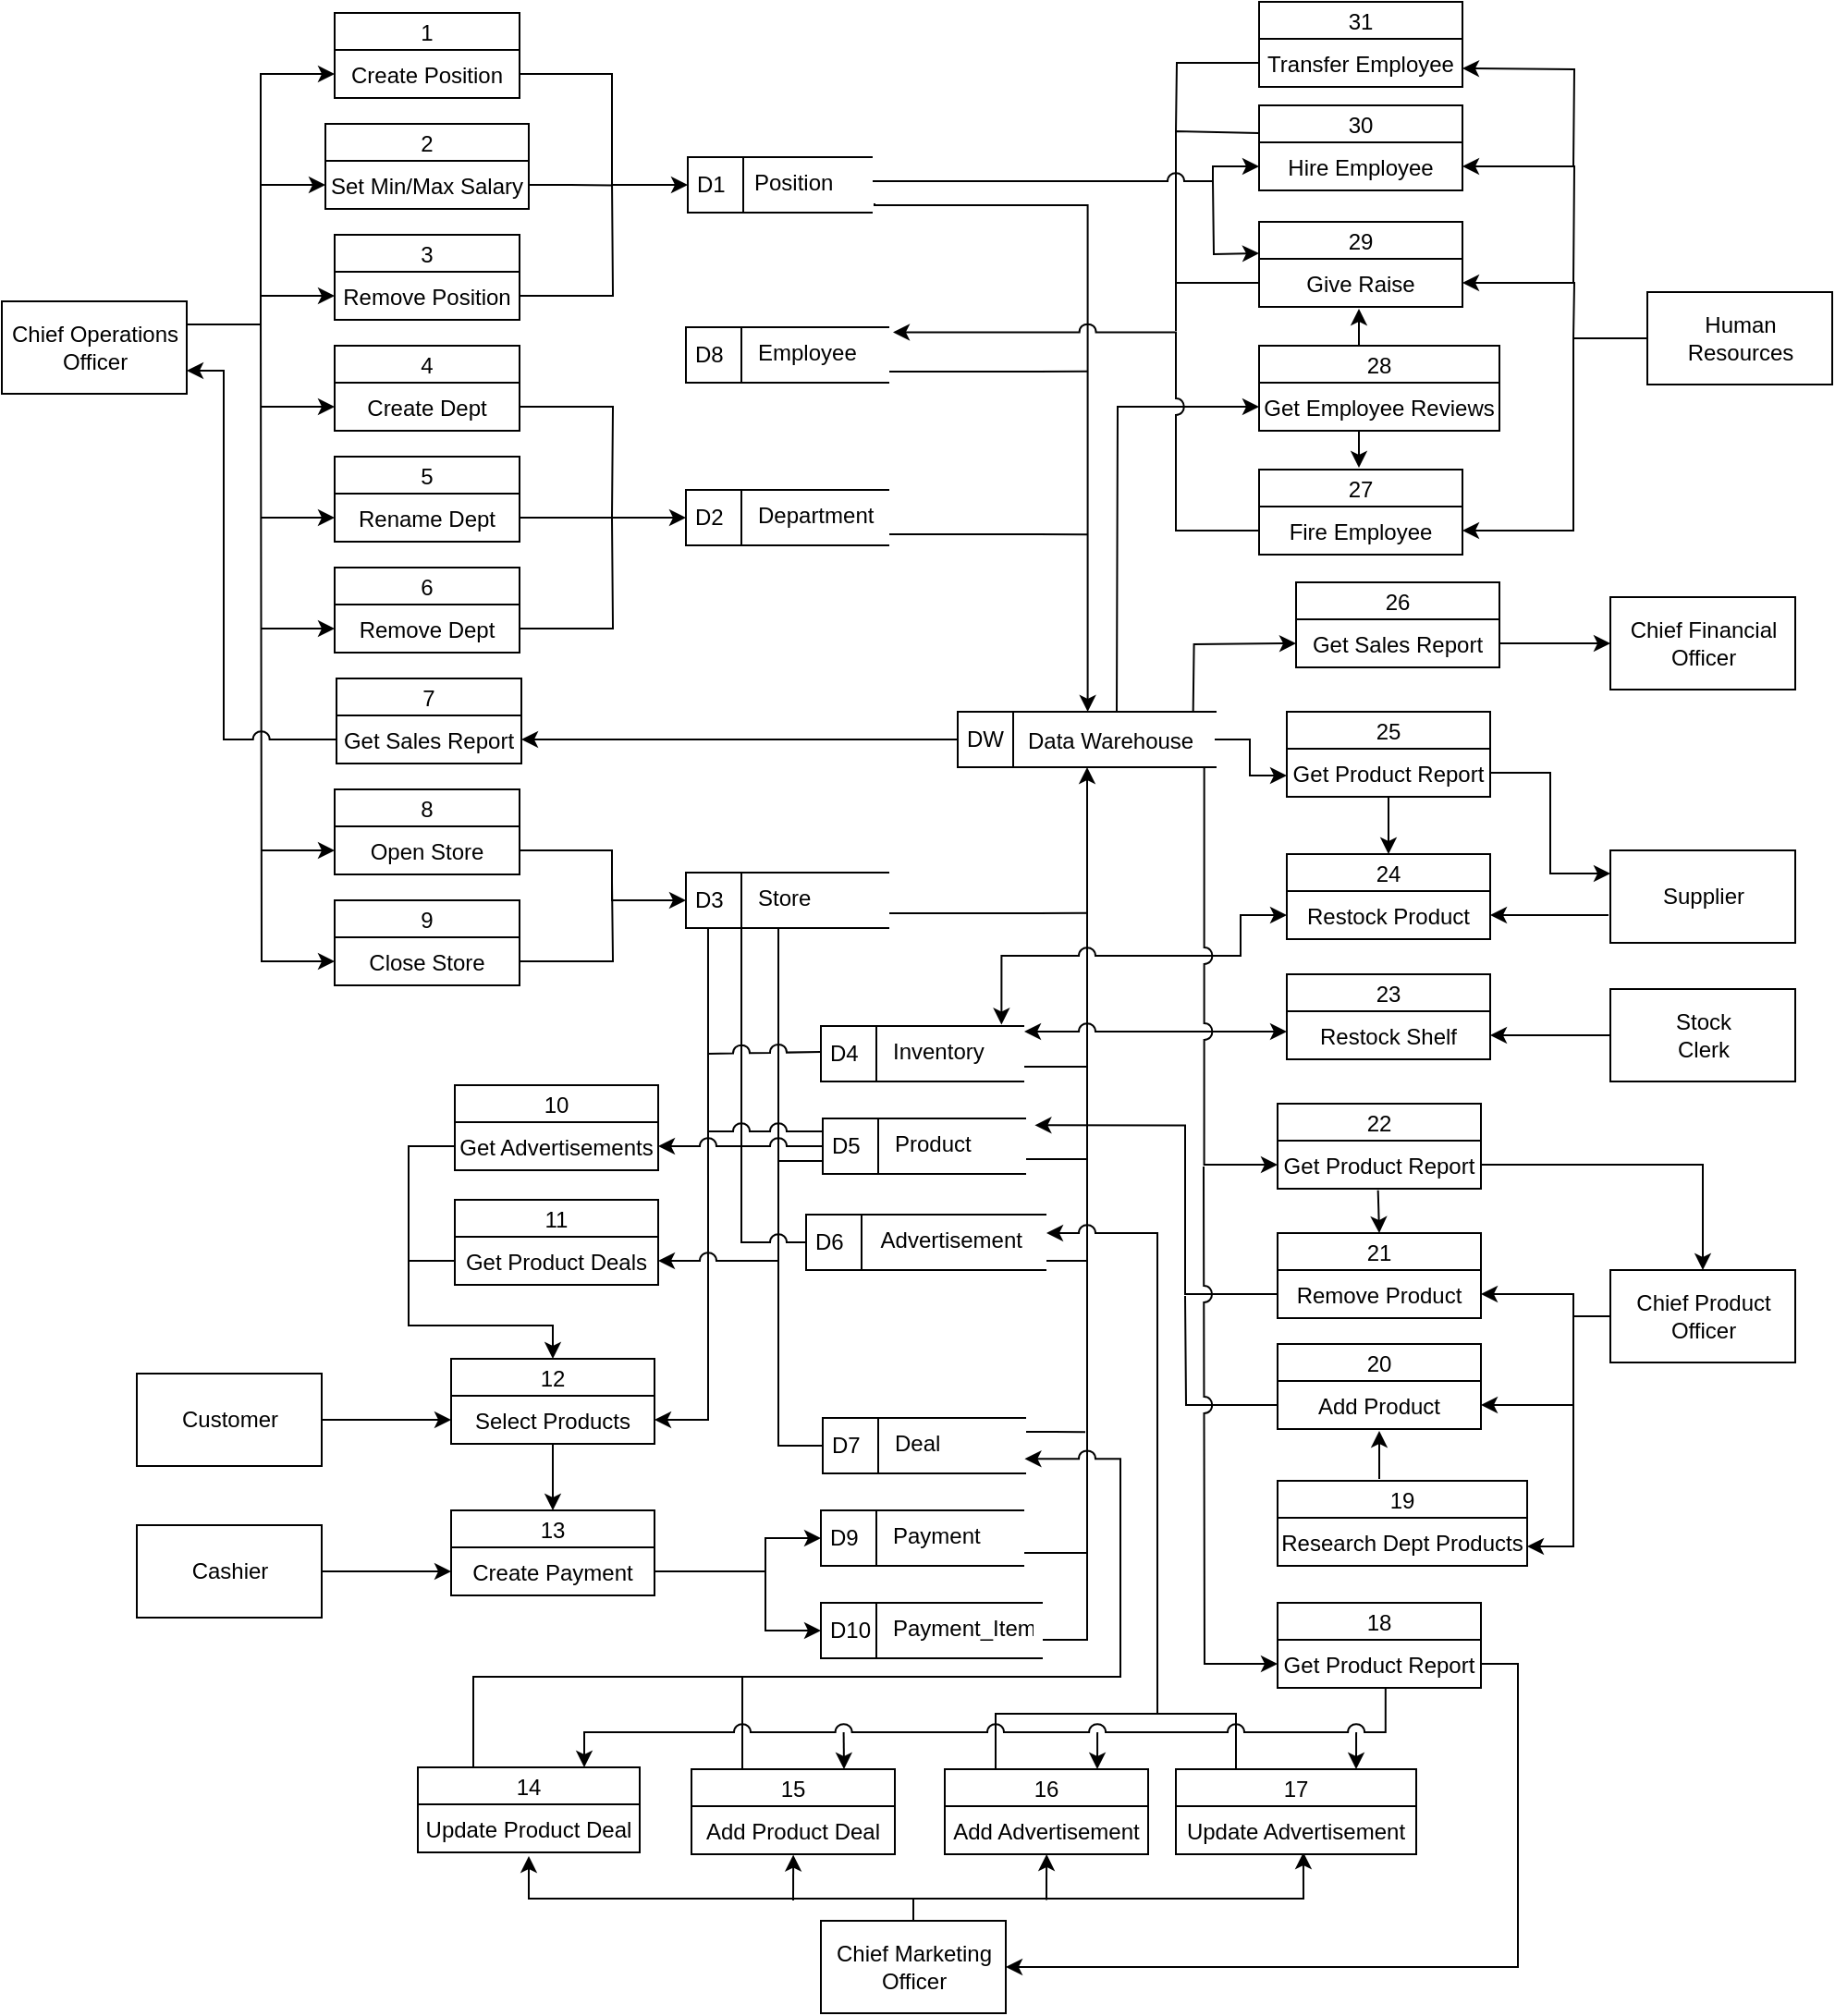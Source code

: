 <mxfile version="14.7.6" type="device"><diagram id="A4R8aQEWOumfa6AH_jsn" name="Page-1"><mxGraphModel dx="1447" dy="750" grid="1" gridSize="10" guides="1" tooltips="1" connect="1" arrows="1" fold="1" page="1" pageScale="1" pageWidth="850" pageHeight="1100" math="0" shadow="0"><root><mxCell id="0"/><mxCell id="1" parent="0"/><mxCell id="efLofh3BnZb08rbuNkDu-93" value="" style="group" vertex="1" connectable="0" parent="1"><mxGeometry x="656" y="88" width="100" height="30" as="geometry"/></mxCell><mxCell id="efLofh3BnZb08rbuNkDu-88" value="D1" style="html=1;dashed=0;whitespace=wrap;shape=mxgraph.dfd.dataStoreID;align=left;spacingLeft=3;points=[[0,0],[0.5,0],[1,0],[0,0.5],[1,0.5],[0,1],[0.5,1],[1,1]];" vertex="1" parent="efLofh3BnZb08rbuNkDu-93"><mxGeometry width="100" height="30" as="geometry"/></mxCell><mxCell id="efLofh3BnZb08rbuNkDu-91" value="Position" style="text;strokeColor=none;fillColor=none;align=left;verticalAlign=top;spacingLeft=4;spacingRight=4;overflow=hidden;rotatable=0;points=[[0,0.5],[1,0.5]];portConstraint=eastwest;" vertex="1" parent="efLofh3BnZb08rbuNkDu-93"><mxGeometry x="30" width="70" height="26" as="geometry"/></mxCell><mxCell id="efLofh3BnZb08rbuNkDu-94" value="1" style="swimlane;fontStyle=0;childLayout=stackLayout;horizontal=1;startSize=20;fillColor=#ffffff;horizontalStack=0;resizeParent=1;resizeParentMax=0;resizeLast=0;collapsible=0;marginBottom=0;swimlaneFillColor=#ffffff;" vertex="1" parent="1"><mxGeometry x="465" y="10" width="100" height="46" as="geometry"/></mxCell><mxCell id="efLofh3BnZb08rbuNkDu-95" value="Create Position" style="text;align=center;fontStyle=0;verticalAlign=middle;spacingLeft=3;spacingRight=3;strokeColor=none;rotatable=0;points=[[0,0.5],[1,0.5]];portConstraint=eastwest;" vertex="1" parent="efLofh3BnZb08rbuNkDu-94"><mxGeometry y="20" width="100" height="26" as="geometry"/></mxCell><mxCell id="efLofh3BnZb08rbuNkDu-97" value="2" style="swimlane;fontStyle=0;childLayout=stackLayout;horizontal=1;startSize=20;fillColor=#ffffff;horizontalStack=0;resizeParent=1;resizeParentMax=0;resizeLast=0;collapsible=0;marginBottom=0;swimlaneFillColor=#ffffff;" vertex="1" parent="1"><mxGeometry x="460" y="70" width="110" height="46" as="geometry"/></mxCell><mxCell id="efLofh3BnZb08rbuNkDu-98" value="Set Min/Max Salary" style="text;align=center;fontStyle=0;verticalAlign=middle;spacingLeft=3;spacingRight=3;strokeColor=none;rotatable=0;points=[[0,0.5],[1,0.5]];portConstraint=eastwest;" vertex="1" parent="efLofh3BnZb08rbuNkDu-97"><mxGeometry y="20" width="110" height="26" as="geometry"/></mxCell><mxCell id="efLofh3BnZb08rbuNkDu-99" value="3" style="swimlane;fontStyle=0;childLayout=stackLayout;horizontal=1;startSize=20;fillColor=#ffffff;horizontalStack=0;resizeParent=1;resizeParentMax=0;resizeLast=0;collapsible=0;marginBottom=0;swimlaneFillColor=#ffffff;" vertex="1" parent="1"><mxGeometry x="465" y="130" width="100" height="46" as="geometry"/></mxCell><mxCell id="efLofh3BnZb08rbuNkDu-100" value="Remove Position" style="text;align=center;fontStyle=0;verticalAlign=middle;spacingLeft=3;spacingRight=3;strokeColor=none;rotatable=0;points=[[0,0.5],[1,0.5]];portConstraint=eastwest;" vertex="1" parent="efLofh3BnZb08rbuNkDu-99"><mxGeometry y="20" width="100" height="26" as="geometry"/></mxCell><mxCell id="efLofh3BnZb08rbuNkDu-101" value="4" style="swimlane;fontStyle=0;childLayout=stackLayout;horizontal=1;startSize=20;fillColor=#ffffff;horizontalStack=0;resizeParent=1;resizeParentMax=0;resizeLast=0;collapsible=0;marginBottom=0;swimlaneFillColor=#ffffff;" vertex="1" parent="1"><mxGeometry x="465" y="190" width="100" height="46" as="geometry"/></mxCell><mxCell id="efLofh3BnZb08rbuNkDu-102" value="Create Dept" style="text;align=center;fontStyle=0;verticalAlign=middle;spacingLeft=3;spacingRight=3;strokeColor=none;rotatable=0;points=[[0,0.5],[1,0.5]];portConstraint=eastwest;" vertex="1" parent="efLofh3BnZb08rbuNkDu-101"><mxGeometry y="20" width="100" height="26" as="geometry"/></mxCell><mxCell id="efLofh3BnZb08rbuNkDu-103" value="5" style="swimlane;fontStyle=0;childLayout=stackLayout;horizontal=1;startSize=20;fillColor=#ffffff;horizontalStack=0;resizeParent=1;resizeParentMax=0;resizeLast=0;collapsible=0;marginBottom=0;swimlaneFillColor=#ffffff;" vertex="1" parent="1"><mxGeometry x="465" y="250" width="100" height="46" as="geometry"/></mxCell><mxCell id="efLofh3BnZb08rbuNkDu-104" value="Rename Dept" style="text;align=center;fontStyle=0;verticalAlign=middle;spacingLeft=3;spacingRight=3;strokeColor=none;rotatable=0;points=[[0,0.5],[1,0.5]];portConstraint=eastwest;" vertex="1" parent="efLofh3BnZb08rbuNkDu-103"><mxGeometry y="20" width="100" height="26" as="geometry"/></mxCell><mxCell id="efLofh3BnZb08rbuNkDu-105" value="6" style="swimlane;fontStyle=0;childLayout=stackLayout;horizontal=1;startSize=20;fillColor=#ffffff;horizontalStack=0;resizeParent=1;resizeParentMax=0;resizeLast=0;collapsible=0;marginBottom=0;swimlaneFillColor=#ffffff;" vertex="1" parent="1"><mxGeometry x="465" y="310" width="100" height="46" as="geometry"/></mxCell><mxCell id="efLofh3BnZb08rbuNkDu-106" value="Remove Dept" style="text;align=center;fontStyle=0;verticalAlign=middle;spacingLeft=3;spacingRight=3;strokeColor=none;rotatable=0;points=[[0,0.5],[1,0.5]];portConstraint=eastwest;" vertex="1" parent="efLofh3BnZb08rbuNkDu-105"><mxGeometry y="20" width="100" height="26" as="geometry"/></mxCell><mxCell id="efLofh3BnZb08rbuNkDu-107" value="8" style="swimlane;fontStyle=0;childLayout=stackLayout;horizontal=1;startSize=20;fillColor=#ffffff;horizontalStack=0;resizeParent=1;resizeParentMax=0;resizeLast=0;collapsible=0;marginBottom=0;swimlaneFillColor=#ffffff;" vertex="1" parent="1"><mxGeometry x="465" y="430" width="100" height="46" as="geometry"/></mxCell><mxCell id="efLofh3BnZb08rbuNkDu-108" value="Open Store" style="text;align=center;fontStyle=0;verticalAlign=middle;spacingLeft=3;spacingRight=3;strokeColor=none;rotatable=0;points=[[0,0.5],[1,0.5]];portConstraint=eastwest;" vertex="1" parent="efLofh3BnZb08rbuNkDu-107"><mxGeometry y="20" width="100" height="26" as="geometry"/></mxCell><mxCell id="efLofh3BnZb08rbuNkDu-115" style="edgeStyle=orthogonalEdgeStyle;rounded=0;orthogonalLoop=1;jettySize=auto;html=1;exitX=1;exitY=0.25;exitDx=0;exitDy=0;entryX=0;entryY=0.5;entryDx=0;entryDy=0;align=center;" edge="1" parent="1" source="efLofh3BnZb08rbuNkDu-110" target="efLofh3BnZb08rbuNkDu-95"><mxGeometry relative="1" as="geometry"/></mxCell><mxCell id="efLofh3BnZb08rbuNkDu-110" value="Chief Operations&lt;br&gt;Officer" style="html=1;dashed=0;whitespace=wrap;align=center;" vertex="1" parent="1"><mxGeometry x="285" y="166" width="100" height="50" as="geometry"/></mxCell><mxCell id="efLofh3BnZb08rbuNkDu-111" value="9" style="swimlane;fontStyle=0;childLayout=stackLayout;horizontal=1;startSize=20;fillColor=#ffffff;horizontalStack=0;resizeParent=1;resizeParentMax=0;resizeLast=0;collapsible=0;marginBottom=0;swimlaneFillColor=#ffffff;" vertex="1" parent="1"><mxGeometry x="465" y="490" width="100" height="46" as="geometry"/></mxCell><mxCell id="efLofh3BnZb08rbuNkDu-112" value="Close Store" style="text;align=center;fontStyle=0;verticalAlign=middle;spacingLeft=3;spacingRight=3;strokeColor=none;rotatable=0;points=[[0,0.5],[1,0.5]];portConstraint=eastwest;" vertex="1" parent="efLofh3BnZb08rbuNkDu-111"><mxGeometry y="20" width="100" height="26" as="geometry"/></mxCell><mxCell id="efLofh3BnZb08rbuNkDu-113" value="7" style="swimlane;fontStyle=0;childLayout=stackLayout;horizontal=1;startSize=20;fillColor=#ffffff;horizontalStack=0;resizeParent=1;resizeParentMax=0;resizeLast=0;collapsible=0;marginBottom=0;swimlaneFillColor=#ffffff;" vertex="1" parent="1"><mxGeometry x="466" y="370" width="100" height="46" as="geometry"/></mxCell><mxCell id="efLofh3BnZb08rbuNkDu-114" value="Get Sales Report" style="text;align=center;fontStyle=0;verticalAlign=middle;spacingLeft=3;spacingRight=3;strokeColor=none;rotatable=0;points=[[0,0.5],[1,0.5]];portConstraint=eastwest;" vertex="1" parent="efLofh3BnZb08rbuNkDu-113"><mxGeometry y="20" width="100" height="26" as="geometry"/></mxCell><mxCell id="efLofh3BnZb08rbuNkDu-116" style="edgeStyle=orthogonalEdgeStyle;rounded=0;orthogonalLoop=1;jettySize=auto;html=1;exitX=0;exitY=0.5;exitDx=0;exitDy=0;align=center;startArrow=classic;startFill=1;endArrow=none;endFill=0;" edge="1" parent="1" source="efLofh3BnZb08rbuNkDu-98"><mxGeometry relative="1" as="geometry"><mxPoint x="425" y="103" as="targetPoint"/></mxGeometry></mxCell><mxCell id="efLofh3BnZb08rbuNkDu-119" style="edgeStyle=orthogonalEdgeStyle;rounded=0;orthogonalLoop=1;jettySize=auto;html=1;exitX=0;exitY=0.5;exitDx=0;exitDy=0;startArrow=classic;startFill=1;endArrow=none;endFill=0;align=center;" edge="1" parent="1" source="efLofh3BnZb08rbuNkDu-112"><mxGeometry relative="1" as="geometry"><mxPoint x="425" y="170" as="targetPoint"/></mxGeometry></mxCell><mxCell id="efLofh3BnZb08rbuNkDu-120" style="edgeStyle=orthogonalEdgeStyle;rounded=0;orthogonalLoop=1;jettySize=auto;html=1;exitX=0;exitY=0.5;exitDx=0;exitDy=0;startArrow=classic;startFill=1;endArrow=none;endFill=0;align=center;" edge="1" parent="1" source="efLofh3BnZb08rbuNkDu-108"><mxGeometry relative="1" as="geometry"><mxPoint x="425" y="463" as="targetPoint"/></mxGeometry></mxCell><mxCell id="efLofh3BnZb08rbuNkDu-121" style="edgeStyle=orthogonalEdgeStyle;rounded=0;orthogonalLoop=1;jettySize=auto;html=1;exitX=0;exitY=0.5;exitDx=0;exitDy=0;startArrow=classic;startFill=1;endArrow=none;endFill=0;align=center;" edge="1" parent="1" source="efLofh3BnZb08rbuNkDu-106"><mxGeometry relative="1" as="geometry"><mxPoint x="425" y="343" as="targetPoint"/></mxGeometry></mxCell><mxCell id="efLofh3BnZb08rbuNkDu-122" style="edgeStyle=orthogonalEdgeStyle;rounded=0;orthogonalLoop=1;jettySize=auto;html=1;exitX=0;exitY=0.5;exitDx=0;exitDy=0;startArrow=classic;startFill=1;endArrow=none;endFill=0;align=center;" edge="1" parent="1" source="efLofh3BnZb08rbuNkDu-104"><mxGeometry relative="1" as="geometry"><mxPoint x="425" y="283" as="targetPoint"/></mxGeometry></mxCell><mxCell id="efLofh3BnZb08rbuNkDu-123" style="edgeStyle=orthogonalEdgeStyle;rounded=0;orthogonalLoop=1;jettySize=auto;html=1;exitX=0;exitY=0.5;exitDx=0;exitDy=0;startArrow=classic;startFill=1;endArrow=none;endFill=0;align=center;" edge="1" parent="1" source="efLofh3BnZb08rbuNkDu-102"><mxGeometry relative="1" as="geometry"><mxPoint x="425" y="223" as="targetPoint"/></mxGeometry></mxCell><mxCell id="efLofh3BnZb08rbuNkDu-124" style="edgeStyle=orthogonalEdgeStyle;rounded=0;orthogonalLoop=1;jettySize=auto;html=1;exitX=0;exitY=0.5;exitDx=0;exitDy=0;startArrow=classic;startFill=1;endArrow=none;endFill=0;align=center;" edge="1" parent="1" source="efLofh3BnZb08rbuNkDu-100"><mxGeometry relative="1" as="geometry"><mxPoint x="425" y="163" as="targetPoint"/></mxGeometry></mxCell><mxCell id="efLofh3BnZb08rbuNkDu-125" style="edgeStyle=orthogonalEdgeStyle;rounded=0;orthogonalLoop=1;jettySize=auto;html=1;exitX=1;exitY=0.5;exitDx=0;exitDy=0;entryX=0;entryY=0.5;entryDx=0;entryDy=0;startArrow=none;startFill=0;endArrow=classic;endFill=1;align=center;" edge="1" parent="1" source="efLofh3BnZb08rbuNkDu-95" target="efLofh3BnZb08rbuNkDu-88"><mxGeometry relative="1" as="geometry"><Array as="points"><mxPoint x="615" y="43"/><mxPoint x="615" y="103"/></Array></mxGeometry></mxCell><mxCell id="efLofh3BnZb08rbuNkDu-129" style="edgeStyle=orthogonalEdgeStyle;rounded=0;orthogonalLoop=1;jettySize=auto;html=1;exitX=1;exitY=0.5;exitDx=0;exitDy=0;startArrow=none;startFill=0;endArrow=none;endFill=0;align=center;" edge="1" parent="1" source="efLofh3BnZb08rbuNkDu-100"><mxGeometry relative="1" as="geometry"><mxPoint x="615" y="100" as="targetPoint"/></mxGeometry></mxCell><mxCell id="efLofh3BnZb08rbuNkDu-130" style="edgeStyle=orthogonalEdgeStyle;rounded=0;orthogonalLoop=1;jettySize=auto;html=1;exitX=1;exitY=0.5;exitDx=0;exitDy=0;startArrow=none;startFill=0;endArrow=none;endFill=0;align=center;" edge="1" parent="1" source="efLofh3BnZb08rbuNkDu-98"><mxGeometry relative="1" as="geometry"><mxPoint x="615" y="103.286" as="targetPoint"/></mxGeometry></mxCell><mxCell id="efLofh3BnZb08rbuNkDu-131" value="" style="group" vertex="1" connectable="0" parent="1"><mxGeometry x="655" y="268" width="110" height="30" as="geometry"/></mxCell><mxCell id="efLofh3BnZb08rbuNkDu-132" value="D2" style="html=1;dashed=0;whitespace=wrap;shape=mxgraph.dfd.dataStoreID;align=left;spacingLeft=3;points=[[0,0],[0.5,0],[1,0],[0,0.5],[1,0.5],[0,1],[0.5,1],[1,1]];" vertex="1" parent="efLofh3BnZb08rbuNkDu-131"><mxGeometry width="110.0" height="30" as="geometry"/></mxCell><mxCell id="efLofh3BnZb08rbuNkDu-133" value="Department" style="text;strokeColor=none;fillColor=none;align=left;verticalAlign=top;spacingLeft=4;spacingRight=4;overflow=hidden;rotatable=0;points=[[0,0.5],[1,0.5]];portConstraint=eastwest;" vertex="1" parent="efLofh3BnZb08rbuNkDu-131"><mxGeometry x="33" width="77" height="26" as="geometry"/></mxCell><mxCell id="efLofh3BnZb08rbuNkDu-137" style="edgeStyle=orthogonalEdgeStyle;rounded=0;orthogonalLoop=1;jettySize=auto;html=1;exitX=1;exitY=0.5;exitDx=0;exitDy=0;startArrow=none;startFill=0;endArrow=classic;endFill=1;align=center;entryX=0;entryY=0.5;entryDx=0;entryDy=0;" edge="1" parent="1" source="efLofh3BnZb08rbuNkDu-104" target="efLofh3BnZb08rbuNkDu-132"><mxGeometry relative="1" as="geometry"><mxPoint x="615" y="283.286" as="targetPoint"/></mxGeometry></mxCell><mxCell id="efLofh3BnZb08rbuNkDu-138" style="edgeStyle=orthogonalEdgeStyle;rounded=0;orthogonalLoop=1;jettySize=auto;html=1;exitX=1;exitY=0.5;exitDx=0;exitDy=0;startArrow=none;startFill=0;endArrow=none;endFill=0;align=center;" edge="1" parent="1" source="efLofh3BnZb08rbuNkDu-106"><mxGeometry relative="1" as="geometry"><mxPoint x="615" y="283" as="targetPoint"/></mxGeometry></mxCell><mxCell id="efLofh3BnZb08rbuNkDu-139" style="edgeStyle=orthogonalEdgeStyle;rounded=0;orthogonalLoop=1;jettySize=auto;html=1;exitX=1;exitY=0.5;exitDx=0;exitDy=0;startArrow=none;startFill=0;endArrow=none;endFill=0;align=center;" edge="1" parent="1" source="efLofh3BnZb08rbuNkDu-102"><mxGeometry relative="1" as="geometry"><mxPoint x="615" y="283" as="targetPoint"/></mxGeometry></mxCell><mxCell id="efLofh3BnZb08rbuNkDu-140" value="" style="group" vertex="1" connectable="0" parent="1"><mxGeometry x="655" y="475" width="110" height="30" as="geometry"/></mxCell><mxCell id="efLofh3BnZb08rbuNkDu-141" value="D3" style="html=1;dashed=0;whitespace=wrap;shape=mxgraph.dfd.dataStoreID;align=left;spacingLeft=3;points=[[0,0],[0.5,0],[1,0],[0,0.5],[1,0.5],[0,1],[0.5,1],[1,1]];" vertex="1" parent="efLofh3BnZb08rbuNkDu-140"><mxGeometry width="110.0" height="30" as="geometry"/></mxCell><mxCell id="efLofh3BnZb08rbuNkDu-142" value="Store" style="text;strokeColor=none;fillColor=none;align=left;verticalAlign=top;spacingLeft=4;spacingRight=4;overflow=hidden;rotatable=0;points=[[0,0.5],[1,0.5]];portConstraint=eastwest;" vertex="1" parent="efLofh3BnZb08rbuNkDu-140"><mxGeometry x="33" width="77" height="26" as="geometry"/></mxCell><mxCell id="efLofh3BnZb08rbuNkDu-143" style="edgeStyle=orthogonalEdgeStyle;rounded=0;orthogonalLoop=1;jettySize=auto;html=1;exitX=1;exitY=0.5;exitDx=0;exitDy=0;entryX=0;entryY=0.5;entryDx=0;entryDy=0;startArrow=none;startFill=0;endArrow=classic;endFill=1;align=center;" edge="1" parent="1" source="efLofh3BnZb08rbuNkDu-108" target="efLofh3BnZb08rbuNkDu-141"><mxGeometry relative="1" as="geometry"><Array as="points"><mxPoint x="615" y="463"/><mxPoint x="615" y="490"/><mxPoint x="655" y="490"/></Array></mxGeometry></mxCell><mxCell id="efLofh3BnZb08rbuNkDu-144" style="edgeStyle=orthogonalEdgeStyle;rounded=0;orthogonalLoop=1;jettySize=auto;html=1;exitX=1;exitY=0.5;exitDx=0;exitDy=0;startArrow=none;startFill=0;endArrow=none;endFill=0;align=center;" edge="1" parent="1" source="efLofh3BnZb08rbuNkDu-112"><mxGeometry relative="1" as="geometry"><mxPoint x="615" y="480.0" as="targetPoint"/></mxGeometry></mxCell><mxCell id="efLofh3BnZb08rbuNkDu-189" style="edgeStyle=orthogonalEdgeStyle;rounded=0;orthogonalLoop=1;jettySize=auto;html=1;exitX=1;exitY=0.5;exitDx=0;exitDy=0;entryX=0;entryY=0.5;entryDx=0;entryDy=0;startArrow=none;startFill=0;endArrow=classic;endFill=1;align=center;" edge="1" parent="1" source="efLofh3BnZb08rbuNkDu-151" target="efLofh3BnZb08rbuNkDu-146"><mxGeometry relative="1" as="geometry"/></mxCell><mxCell id="efLofh3BnZb08rbuNkDu-151" value="Customer" style="html=1;dashed=0;whitespace=wrap;align=center;" vertex="1" parent="1"><mxGeometry x="358" y="746" width="100" height="50" as="geometry"/></mxCell><mxCell id="efLofh3BnZb08rbuNkDu-145" value="12" style="swimlane;fontStyle=0;childLayout=stackLayout;horizontal=1;startSize=20;fillColor=#ffffff;horizontalStack=0;resizeParent=1;resizeParentMax=0;resizeLast=0;collapsible=0;marginBottom=0;swimlaneFillColor=#ffffff;" vertex="1" parent="1"><mxGeometry x="528" y="738" width="110" height="46" as="geometry"/></mxCell><mxCell id="efLofh3BnZb08rbuNkDu-146" value="Select Products" style="text;align=center;fontStyle=0;verticalAlign=middle;spacingLeft=3;spacingRight=3;strokeColor=none;rotatable=0;points=[[0,0.5],[1,0.5]];portConstraint=eastwest;" vertex="1" parent="efLofh3BnZb08rbuNkDu-145"><mxGeometry y="20" width="110" height="26" as="geometry"/></mxCell><mxCell id="efLofh3BnZb08rbuNkDu-147" value="10" style="swimlane;fontStyle=0;childLayout=stackLayout;horizontal=1;startSize=20;fillColor=#ffffff;horizontalStack=0;resizeParent=1;resizeParentMax=0;resizeLast=0;collapsible=0;marginBottom=0;swimlaneFillColor=#ffffff;" vertex="1" parent="1"><mxGeometry x="530" y="590" width="110" height="46" as="geometry"/></mxCell><mxCell id="efLofh3BnZb08rbuNkDu-148" value="Get Advertisements" style="text;align=center;fontStyle=0;verticalAlign=middle;spacingLeft=3;spacingRight=3;strokeColor=none;rotatable=0;points=[[0,0.5],[1,0.5]];portConstraint=eastwest;" vertex="1" parent="efLofh3BnZb08rbuNkDu-147"><mxGeometry y="20" width="110" height="26" as="geometry"/></mxCell><mxCell id="efLofh3BnZb08rbuNkDu-149" value="11" style="swimlane;fontStyle=0;childLayout=stackLayout;horizontal=1;startSize=20;fillColor=#ffffff;horizontalStack=0;resizeParent=1;resizeParentMax=0;resizeLast=0;collapsible=0;marginBottom=0;swimlaneFillColor=#ffffff;" vertex="1" parent="1"><mxGeometry x="530" y="652" width="110" height="46" as="geometry"/></mxCell><mxCell id="efLofh3BnZb08rbuNkDu-150" value="Get Product Deals" style="text;align=center;fontStyle=0;verticalAlign=middle;spacingLeft=3;spacingRight=3;strokeColor=none;rotatable=0;points=[[0,0.5],[1,0.5]];portConstraint=eastwest;" vertex="1" parent="efLofh3BnZb08rbuNkDu-149"><mxGeometry y="20" width="110" height="26" as="geometry"/></mxCell><mxCell id="efLofh3BnZb08rbuNkDu-153" value="" style="group" vertex="1" connectable="0" parent="1"><mxGeometry x="729" y="608" width="110" height="30" as="geometry"/></mxCell><mxCell id="efLofh3BnZb08rbuNkDu-154" value="D5" style="html=1;dashed=0;whitespace=wrap;shape=mxgraph.dfd.dataStoreID;align=left;spacingLeft=3;points=[[0,0],[0.5,0],[1,0],[0,0.5],[1,0.5],[0,1],[0.5,1],[1,1]];" vertex="1" parent="efLofh3BnZb08rbuNkDu-153"><mxGeometry width="110.0" height="30" as="geometry"/></mxCell><mxCell id="efLofh3BnZb08rbuNkDu-155" value="Product" style="text;strokeColor=none;fillColor=none;align=left;verticalAlign=top;spacingLeft=4;spacingRight=4;overflow=hidden;rotatable=0;points=[[0,0.5],[1,0.5]];portConstraint=eastwest;" vertex="1" parent="efLofh3BnZb08rbuNkDu-153"><mxGeometry x="33" width="77" height="26" as="geometry"/></mxCell><mxCell id="efLofh3BnZb08rbuNkDu-156" value="" style="group" vertex="1" connectable="0" parent="1"><mxGeometry x="720" y="660" width="130" height="30" as="geometry"/></mxCell><mxCell id="efLofh3BnZb08rbuNkDu-157" value="D6" style="html=1;dashed=0;whitespace=wrap;shape=mxgraph.dfd.dataStoreID;align=left;spacingLeft=3;points=[[0,0],[0.5,0],[1,0],[0,0.5],[1,0.5],[0,1],[0.5,1],[1,1]];" vertex="1" parent="efLofh3BnZb08rbuNkDu-156"><mxGeometry width="130" height="30" as="geometry"/></mxCell><mxCell id="efLofh3BnZb08rbuNkDu-158" value="Advertisement" style="text;strokeColor=none;fillColor=none;align=left;verticalAlign=top;spacingLeft=4;spacingRight=4;overflow=hidden;rotatable=0;points=[[0,0.5],[1,0.5]];portConstraint=eastwest;" vertex="1" parent="efLofh3BnZb08rbuNkDu-156"><mxGeometry x="34.284" width="90.386" height="26" as="geometry"/></mxCell><mxCell id="efLofh3BnZb08rbuNkDu-159" value="" style="group" vertex="1" connectable="0" parent="1"><mxGeometry x="729" y="770" width="110" height="30" as="geometry"/></mxCell><mxCell id="efLofh3BnZb08rbuNkDu-160" value="D7" style="html=1;dashed=0;whitespace=wrap;shape=mxgraph.dfd.dataStoreID;align=left;spacingLeft=3;points=[[0,0],[0.5,0],[1,0],[0,0.5],[1,0.5],[0,1],[0.5,1],[1,1]];" vertex="1" parent="efLofh3BnZb08rbuNkDu-159"><mxGeometry width="110.0" height="30" as="geometry"/></mxCell><mxCell id="efLofh3BnZb08rbuNkDu-161" value="Deal" style="text;strokeColor=none;fillColor=none;align=left;verticalAlign=top;spacingLeft=4;spacingRight=4;overflow=hidden;rotatable=0;points=[[0,0.5],[1,0.5]];portConstraint=eastwest;" vertex="1" parent="efLofh3BnZb08rbuNkDu-159"><mxGeometry x="33" width="77" height="26" as="geometry"/></mxCell><mxCell id="efLofh3BnZb08rbuNkDu-165" value="" style="group" vertex="1" connectable="0" parent="1"><mxGeometry x="728" y="558" width="110" height="30" as="geometry"/></mxCell><mxCell id="efLofh3BnZb08rbuNkDu-166" value="D4" style="html=1;dashed=0;whitespace=wrap;shape=mxgraph.dfd.dataStoreID;align=left;spacingLeft=3;points=[[0,0],[0.5,0],[1,0],[0,0.5],[1,0.5],[0,1],[0.5,1],[1,1]];" vertex="1" parent="efLofh3BnZb08rbuNkDu-165"><mxGeometry width="110.0" height="30" as="geometry"/></mxCell><mxCell id="efLofh3BnZb08rbuNkDu-167" value="Inventory" style="text;strokeColor=none;fillColor=none;align=left;verticalAlign=top;spacingLeft=4;spacingRight=4;overflow=hidden;rotatable=0;points=[[0,0.5],[1,0.5]];portConstraint=eastwest;" vertex="1" parent="efLofh3BnZb08rbuNkDu-165"><mxGeometry x="33" width="77" height="26" as="geometry"/></mxCell><mxCell id="efLofh3BnZb08rbuNkDu-186" style="edgeStyle=orthogonalEdgeStyle;rounded=0;orthogonalLoop=1;jettySize=auto;html=1;exitX=0;exitY=0.5;exitDx=0;exitDy=0;entryX=0.5;entryY=0;entryDx=0;entryDy=0;startArrow=none;startFill=0;endArrow=classic;endFill=1;align=center;" edge="1" parent="1" source="efLofh3BnZb08rbuNkDu-148" target="efLofh3BnZb08rbuNkDu-145"><mxGeometry x="528" y="558" as="geometry"><Array as="points"><mxPoint x="505" y="623"/><mxPoint x="505" y="720"/><mxPoint x="583" y="720"/></Array></mxGeometry></mxCell><mxCell id="efLofh3BnZb08rbuNkDu-220" value="" style="group" vertex="1" connectable="0" parent="1"><mxGeometry x="802" y="388" width="140" height="30" as="geometry"/></mxCell><mxCell id="efLofh3BnZb08rbuNkDu-221" value="DW" style="html=1;dashed=0;whitespace=wrap;shape=mxgraph.dfd.dataStoreID;align=left;spacingLeft=3;points=[[0,0],[0.5,0],[1,0],[0,0.5],[1,0.5],[0,1],[0.5,1],[1,1]];" vertex="1" parent="efLofh3BnZb08rbuNkDu-220"><mxGeometry width="140" height="30" as="geometry"/></mxCell><mxCell id="efLofh3BnZb08rbuNkDu-222" value="Data Warehouse" style="text;strokeColor=none;fillColor=none;align=left;verticalAlign=top;spacingLeft=4;spacingRight=4;overflow=hidden;rotatable=0;points=[[0,0.5],[1,0.5]];portConstraint=eastwest;" vertex="1" parent="efLofh3BnZb08rbuNkDu-220"><mxGeometry x="32" y="2" width="107" height="26" as="geometry"/></mxCell><mxCell id="efLofh3BnZb08rbuNkDu-224" style="edgeStyle=orthogonalEdgeStyle;rounded=0;orthogonalLoop=1;jettySize=auto;html=1;exitX=1;exitY=0.5;exitDx=0;exitDy=0;entryX=0;entryY=0.5;entryDx=0;entryDy=0;startArrow=classic;startFill=1;endArrow=none;endFill=0;align=center;" edge="1" parent="1" source="efLofh3BnZb08rbuNkDu-114" target="efLofh3BnZb08rbuNkDu-221"><mxGeometry relative="1" as="geometry"/></mxCell><mxCell id="efLofh3BnZb08rbuNkDu-293" style="edgeStyle=orthogonalEdgeStyle;rounded=0;orthogonalLoop=1;jettySize=auto;html=1;exitX=0;exitY=0.5;exitDx=0;exitDy=0;startArrow=none;startFill=0;endArrow=classic;endFill=1;align=center;" edge="1" parent="1" source="efLofh3BnZb08rbuNkDu-14" target="efLofh3BnZb08rbuNkDu-292"><mxGeometry relative="1" as="geometry"/></mxCell><mxCell id="efLofh3BnZb08rbuNkDu-14" value="Stock&lt;br&gt;Clerk" style="html=1;dashed=0;whitespace=wrap;" vertex="1" parent="1"><mxGeometry x="1155" y="538" width="100" height="50" as="geometry"/></mxCell><mxCell id="efLofh3BnZb08rbuNkDu-250" style="edgeStyle=orthogonalEdgeStyle;rounded=0;orthogonalLoop=1;jettySize=auto;html=1;exitX=1;exitY=0.5;exitDx=0;exitDy=0;entryX=0;entryY=0.5;entryDx=0;entryDy=0;startArrow=none;startFill=0;endArrow=classic;endFill=1;align=center;" edge="1" parent="1" source="efLofh3BnZb08rbuNkDu-247" target="efLofh3BnZb08rbuNkDu-249"><mxGeometry relative="1" as="geometry"/></mxCell><mxCell id="efLofh3BnZb08rbuNkDu-247" value="Cashier" style="html=1;dashed=0;whitespace=wrap;align=center;" vertex="1" parent="1"><mxGeometry x="358" y="828" width="100" height="50" as="geometry"/></mxCell><mxCell id="efLofh3BnZb08rbuNkDu-294" style="edgeStyle=orthogonalEdgeStyle;rounded=0;orthogonalLoop=1;jettySize=auto;html=1;exitX=0.5;exitY=0;exitDx=0;exitDy=0;startArrow=classic;startFill=1;endArrow=none;endFill=0;align=center;entryX=0.509;entryY=1.038;entryDx=0;entryDy=0;entryPerimeter=0;" edge="1" parent="1"><mxGeometry relative="1" as="geometry"><mxPoint x="583" y="820" as="sourcePoint"/><mxPoint x="583" y="784" as="targetPoint"/><Array as="points"><mxPoint x="583" y="800"/><mxPoint x="583" y="800"/></Array></mxGeometry></mxCell><mxCell id="efLofh3BnZb08rbuNkDu-248" value="13" style="swimlane;fontStyle=0;childLayout=stackLayout;horizontal=1;startSize=20;fillColor=#ffffff;horizontalStack=0;resizeParent=1;resizeParentMax=0;resizeLast=0;collapsible=0;marginBottom=0;swimlaneFillColor=#ffffff;" vertex="1" parent="1"><mxGeometry x="528" y="820" width="110" height="46" as="geometry"/></mxCell><mxCell id="efLofh3BnZb08rbuNkDu-249" value="Create Payment" style="text;align=center;fontStyle=0;verticalAlign=middle;spacingLeft=3;spacingRight=3;strokeColor=none;rotatable=0;points=[[0,0.5],[1,0.5]];portConstraint=eastwest;" vertex="1" parent="efLofh3BnZb08rbuNkDu-248"><mxGeometry y="20" width="110" height="26" as="geometry"/></mxCell><mxCell id="efLofh3BnZb08rbuNkDu-251" value="" style="group" vertex="1" connectable="0" parent="1"><mxGeometry x="728" y="820" width="110" height="30" as="geometry"/></mxCell><mxCell id="efLofh3BnZb08rbuNkDu-252" value="D9" style="html=1;dashed=0;whitespace=wrap;shape=mxgraph.dfd.dataStoreID;align=left;spacingLeft=3;points=[[0,0],[0.5,0],[1,0],[0,0.5],[1,0.5],[0,1],[0.5,1],[1,1]];" vertex="1" parent="efLofh3BnZb08rbuNkDu-251"><mxGeometry width="110.0" height="30" as="geometry"/></mxCell><mxCell id="efLofh3BnZb08rbuNkDu-253" value="Payment" style="text;strokeColor=none;fillColor=none;align=left;verticalAlign=top;spacingLeft=4;spacingRight=4;overflow=hidden;rotatable=0;points=[[0,0.5],[1,0.5]];portConstraint=eastwest;" vertex="1" parent="efLofh3BnZb08rbuNkDu-251"><mxGeometry x="33" width="77" height="26" as="geometry"/></mxCell><mxCell id="efLofh3BnZb08rbuNkDu-255" value="" style="group" vertex="1" connectable="0" parent="1"><mxGeometry x="728" y="870" width="120" height="30" as="geometry"/></mxCell><mxCell id="efLofh3BnZb08rbuNkDu-256" value="D10" style="html=1;dashed=0;whitespace=wrap;shape=mxgraph.dfd.dataStoreID;align=left;spacingLeft=3;points=[[0,0],[0.5,0],[1,0],[0,0.5],[1,0.5],[0,1],[0.5,1],[1,1]];" vertex="1" parent="efLofh3BnZb08rbuNkDu-255"><mxGeometry width="120" height="30" as="geometry"/></mxCell><mxCell id="efLofh3BnZb08rbuNkDu-257" value="Payment_Item" style="text;strokeColor=none;fillColor=none;align=left;verticalAlign=top;spacingLeft=4;spacingRight=4;overflow=hidden;rotatable=0;points=[[0,0.5],[1,0.5]];portConstraint=eastwest;" vertex="1" parent="efLofh3BnZb08rbuNkDu-255"><mxGeometry x="33" width="87" height="26" as="geometry"/></mxCell><mxCell id="efLofh3BnZb08rbuNkDu-258" style="edgeStyle=orthogonalEdgeStyle;rounded=0;orthogonalLoop=1;jettySize=auto;html=1;exitX=1;exitY=0.5;exitDx=0;exitDy=0;entryX=0;entryY=0.5;entryDx=0;entryDy=0;startArrow=none;startFill=0;endArrow=classic;endFill=1;align=center;" edge="1" parent="1" source="efLofh3BnZb08rbuNkDu-249" target="efLofh3BnZb08rbuNkDu-252"><mxGeometry relative="1" as="geometry"><Array as="points"><mxPoint x="698" y="853"/><mxPoint x="698" y="835"/></Array></mxGeometry></mxCell><mxCell id="efLofh3BnZb08rbuNkDu-259" style="edgeStyle=orthogonalEdgeStyle;rounded=0;orthogonalLoop=1;jettySize=auto;html=1;exitX=0;exitY=0.5;exitDx=0;exitDy=0;startArrow=classic;startFill=1;endArrow=none;endFill=0;align=center;" edge="1" parent="1" source="efLofh3BnZb08rbuNkDu-256"><mxGeometry relative="1" as="geometry"><mxPoint x="698" y="850" as="targetPoint"/><Array as="points"><mxPoint x="698" y="885"/><mxPoint x="698" y="860"/></Array></mxGeometry></mxCell><mxCell id="efLofh3BnZb08rbuNkDu-263" value="" style="group" vertex="1" connectable="0" parent="1"><mxGeometry x="655" y="180" width="110" height="30" as="geometry"/></mxCell><mxCell id="efLofh3BnZb08rbuNkDu-264" value="D8" style="html=1;dashed=0;whitespace=wrap;shape=mxgraph.dfd.dataStoreID;align=left;spacingLeft=3;points=[[0,0],[0.5,0],[1,0],[0,0.5],[1,0.5],[0,1],[0.5,1],[1,1]];" vertex="1" parent="efLofh3BnZb08rbuNkDu-263"><mxGeometry width="110.0" height="30" as="geometry"/></mxCell><mxCell id="efLofh3BnZb08rbuNkDu-265" value="Employee" style="text;strokeColor=none;fillColor=none;align=left;verticalAlign=top;spacingLeft=4;spacingRight=4;overflow=hidden;rotatable=0;points=[[0,0.5],[1,0.5]];portConstraint=eastwest;" vertex="1" parent="efLofh3BnZb08rbuNkDu-263"><mxGeometry x="33" width="77" height="26" as="geometry"/></mxCell><mxCell id="efLofh3BnZb08rbuNkDu-321" style="edgeStyle=orthogonalEdgeStyle;rounded=0;jumpStyle=none;jumpSize=9;orthogonalLoop=1;jettySize=auto;html=1;exitX=0;exitY=0.5;exitDx=0;exitDy=0;entryX=1;entryY=0.5;entryDx=0;entryDy=0;startArrow=none;startFill=0;endArrow=classic;endFill=1;align=center;" edge="1" parent="1" source="efLofh3BnZb08rbuNkDu-266" target="efLofh3BnZb08rbuNkDu-271"><mxGeometry relative="1" as="geometry"><Array as="points"><mxPoint x="1135" y="186"/><mxPoint x="1135" y="290"/></Array></mxGeometry></mxCell><mxCell id="efLofh3BnZb08rbuNkDu-266" value="Human&lt;br&gt;Resources" style="html=1;dashed=0;whitespace=wrap;align=center;" vertex="1" parent="1"><mxGeometry x="1175" y="161" width="100" height="50" as="geometry"/></mxCell><mxCell id="efLofh3BnZb08rbuNkDu-268" value="30" style="swimlane;fontStyle=0;childLayout=stackLayout;horizontal=1;startSize=20;fillColor=#ffffff;horizontalStack=0;resizeParent=1;resizeParentMax=0;resizeLast=0;collapsible=0;marginBottom=0;swimlaneFillColor=#ffffff;" vertex="1" parent="1"><mxGeometry x="965" y="60" width="110" height="46" as="geometry"/></mxCell><mxCell id="efLofh3BnZb08rbuNkDu-269" value="Hire Employee" style="text;align=center;fontStyle=0;verticalAlign=middle;spacingLeft=3;spacingRight=3;strokeColor=none;rotatable=0;points=[[0,0.5],[1,0.5]];portConstraint=eastwest;" vertex="1" parent="efLofh3BnZb08rbuNkDu-268"><mxGeometry y="20" width="110" height="26" as="geometry"/></mxCell><mxCell id="efLofh3BnZb08rbuNkDu-319" style="edgeStyle=orthogonalEdgeStyle;rounded=0;jumpStyle=arc;jumpSize=9;orthogonalLoop=1;jettySize=auto;html=1;exitX=0.5;exitY=0;exitDx=0;exitDy=0;entryX=0.414;entryY=1.008;entryDx=0;entryDy=0;entryPerimeter=0;startArrow=classic;startFill=1;endArrow=none;endFill=0;align=center;" edge="1" parent="1"><mxGeometry relative="1" as="geometry"><mxPoint x="1019" y="256" as="sourcePoint"/><mxPoint x="1019" y="236" as="targetPoint"/></mxGeometry></mxCell><mxCell id="efLofh3BnZb08rbuNkDu-270" value="27" style="swimlane;fontStyle=0;childLayout=stackLayout;horizontal=1;startSize=20;fillColor=#ffffff;horizontalStack=0;resizeParent=1;resizeParentMax=0;resizeLast=0;collapsible=0;marginBottom=0;swimlaneFillColor=#ffffff;" vertex="1" parent="1"><mxGeometry x="965" y="257" width="110" height="46" as="geometry"/></mxCell><mxCell id="efLofh3BnZb08rbuNkDu-271" value="Fire Employee" style="text;align=center;fontStyle=0;verticalAlign=middle;spacingLeft=3;spacingRight=3;strokeColor=none;rotatable=0;points=[[0,0.5],[1,0.5]];portConstraint=eastwest;" vertex="1" parent="efLofh3BnZb08rbuNkDu-270"><mxGeometry y="20" width="110" height="26" as="geometry"/></mxCell><mxCell id="efLofh3BnZb08rbuNkDu-272" value="29" style="swimlane;fontStyle=0;childLayout=stackLayout;horizontal=1;startSize=20;fillColor=#ffffff;horizontalStack=0;resizeParent=1;resizeParentMax=0;resizeLast=0;collapsible=0;marginBottom=0;swimlaneFillColor=#ffffff;" vertex="1" parent="1"><mxGeometry x="965" y="123" width="110" height="46" as="geometry"/></mxCell><mxCell id="efLofh3BnZb08rbuNkDu-273" value="Give Raise" style="text;align=center;fontStyle=0;verticalAlign=middle;spacingLeft=3;spacingRight=3;strokeColor=none;rotatable=0;points=[[0,0.5],[1,0.5]];portConstraint=eastwest;" vertex="1" parent="efLofh3BnZb08rbuNkDu-272"><mxGeometry y="20" width="110" height="26" as="geometry"/></mxCell><mxCell id="efLofh3BnZb08rbuNkDu-320" style="edgeStyle=orthogonalEdgeStyle;rounded=0;jumpStyle=arc;jumpSize=9;orthogonalLoop=1;jettySize=auto;html=1;exitX=0.5;exitY=0;exitDx=0;exitDy=0;entryX=0.589;entryY=0.992;entryDx=0;entryDy=0;entryPerimeter=0;startArrow=none;startFill=0;endArrow=classic;endFill=1;align=center;" edge="1" parent="1"><mxGeometry relative="1" as="geometry"><mxPoint x="1019" y="190" as="sourcePoint"/><mxPoint x="1019" y="170" as="targetPoint"/><Array as="points"><mxPoint x="1019" y="180"/><mxPoint x="1019" y="180"/></Array></mxGeometry></mxCell><mxCell id="efLofh3BnZb08rbuNkDu-274" value="28" style="swimlane;fontStyle=0;childLayout=stackLayout;horizontal=1;startSize=20;fillColor=#ffffff;horizontalStack=0;resizeParent=1;resizeParentMax=0;resizeLast=0;collapsible=0;marginBottom=0;swimlaneFillColor=#ffffff;" vertex="1" parent="1"><mxGeometry x="965" y="190" width="130" height="46" as="geometry"/></mxCell><mxCell id="efLofh3BnZb08rbuNkDu-275" value="Get Employee Reviews" style="text;align=center;fontStyle=0;verticalAlign=middle;spacingLeft=3;spacingRight=3;strokeColor=none;rotatable=0;points=[[0,0.5],[1,0.5]];portConstraint=eastwest;" vertex="1" parent="efLofh3BnZb08rbuNkDu-274"><mxGeometry y="20" width="130" height="26" as="geometry"/></mxCell><mxCell id="efLofh3BnZb08rbuNkDu-277" style="edgeStyle=orthogonalEdgeStyle;rounded=0;orthogonalLoop=1;jettySize=auto;html=1;exitX=0.5;exitY=1;exitDx=0;exitDy=0;startArrow=classic;startFill=1;endArrow=none;endFill=0;align=center;" edge="1" parent="1" source="efLofh3BnZb08rbuNkDu-221" target="efLofh3BnZb08rbuNkDu-257"><mxGeometry relative="1" as="geometry"><mxPoint x="872" y="650" as="targetPoint"/><Array as="points"><mxPoint x="872" y="890"/></Array></mxGeometry></mxCell><mxCell id="efLofh3BnZb08rbuNkDu-280" style="edgeStyle=orthogonalEdgeStyle;rounded=0;orthogonalLoop=1;jettySize=auto;html=1;exitX=1;exitY=0.5;exitDx=0;exitDy=0;startArrow=none;startFill=0;endArrow=none;endFill=0;align=center;" edge="1" parent="1"><mxGeometry relative="1" as="geometry"><mxPoint x="872" y="842.833" as="targetPoint"/><mxPoint x="838" y="843" as="sourcePoint"/></mxGeometry></mxCell><mxCell id="efLofh3BnZb08rbuNkDu-281" style="edgeStyle=orthogonalEdgeStyle;rounded=0;orthogonalLoop=1;jettySize=auto;html=1;exitX=1;exitY=0.5;exitDx=0;exitDy=0;startArrow=none;startFill=0;endArrow=none;endFill=0;align=center;" edge="1" parent="1"><mxGeometry relative="1" as="geometry"><mxPoint x="871" y="777.667" as="targetPoint"/><mxPoint x="839" y="777.5" as="sourcePoint"/><Array as="points"><mxPoint x="854" y="777.5"/><mxPoint x="854" y="777.5"/></Array></mxGeometry></mxCell><mxCell id="efLofh3BnZb08rbuNkDu-282" style="edgeStyle=orthogonalEdgeStyle;rounded=0;orthogonalLoop=1;jettySize=auto;html=1;startArrow=none;startFill=0;endArrow=none;endFill=0;align=center;" edge="1" parent="1"><mxGeometry relative="1" as="geometry"><mxPoint x="872" y="684.833" as="targetPoint"/><mxPoint x="850" y="685" as="sourcePoint"/></mxGeometry></mxCell><mxCell id="efLofh3BnZb08rbuNkDu-283" style="edgeStyle=orthogonalEdgeStyle;rounded=0;orthogonalLoop=1;jettySize=auto;html=1;exitX=1;exitY=0.5;exitDx=0;exitDy=0;startArrow=none;startFill=0;endArrow=none;endFill=0;align=center;" edge="1" parent="1"><mxGeometry relative="1" as="geometry"><mxPoint x="872" y="630.167" as="targetPoint"/><mxPoint x="839.0" y="630" as="sourcePoint"/></mxGeometry></mxCell><mxCell id="efLofh3BnZb08rbuNkDu-284" style="edgeStyle=orthogonalEdgeStyle;rounded=0;orthogonalLoop=1;jettySize=auto;html=1;exitX=1;exitY=0.5;exitDx=0;exitDy=0;startArrow=none;startFill=0;endArrow=none;endFill=0;align=center;" edge="1" parent="1"><mxGeometry relative="1" as="geometry"><mxPoint x="872" y="580.167" as="targetPoint"/><mxPoint x="838" y="580" as="sourcePoint"/></mxGeometry></mxCell><mxCell id="efLofh3BnZb08rbuNkDu-285" style="edgeStyle=orthogonalEdgeStyle;rounded=0;orthogonalLoop=1;jettySize=auto;html=1;exitX=1;exitY=0.5;exitDx=0;exitDy=0;startArrow=none;startFill=0;endArrow=none;endFill=0;align=center;" edge="1" parent="1"><mxGeometry relative="1" as="geometry"><mxPoint x="872" y="496.833" as="targetPoint"/><mxPoint x="765.0" y="497" as="sourcePoint"/><Array as="points"><mxPoint x="845" y="497"/><mxPoint x="845" y="497"/></Array></mxGeometry></mxCell><mxCell id="efLofh3BnZb08rbuNkDu-286" style="edgeStyle=orthogonalEdgeStyle;rounded=0;orthogonalLoop=1;jettySize=auto;html=1;exitX=1;exitY=0.5;exitDx=0;exitDy=0;entryX=0.386;entryY=-0.115;entryDx=0;entryDy=0;entryPerimeter=0;startArrow=none;startFill=0;endArrow=classic;endFill=1;align=center;" edge="1" parent="1"><mxGeometry relative="1" as="geometry"><mxPoint x="757" y="113" as="sourcePoint"/><mxPoint x="872.302" y="388" as="targetPoint"/><Array as="points"><mxPoint x="872" y="114"/></Array></mxGeometry></mxCell><mxCell id="efLofh3BnZb08rbuNkDu-287" style="edgeStyle=orthogonalEdgeStyle;rounded=0;orthogonalLoop=1;jettySize=auto;html=1;exitX=1;exitY=0.5;exitDx=0;exitDy=0;startArrow=none;startFill=0;endArrow=none;endFill=0;align=center;" edge="1" parent="1"><mxGeometry relative="1" as="geometry"><mxPoint x="872" y="292.167" as="targetPoint"/><mxPoint x="765.0" y="292" as="sourcePoint"/><Array as="points"><mxPoint x="845" y="292"/><mxPoint x="845" y="292"/></Array></mxGeometry></mxCell><mxCell id="efLofh3BnZb08rbuNkDu-288" style="edgeStyle=orthogonalEdgeStyle;rounded=0;orthogonalLoop=1;jettySize=auto;html=1;exitX=1;exitY=0.5;exitDx=0;exitDy=0;startArrow=none;startFill=0;endArrow=none;endFill=0;align=center;" edge="1" parent="1"><mxGeometry relative="1" as="geometry"><mxPoint x="872" y="203.833" as="targetPoint"/><mxPoint x="765.0" y="204" as="sourcePoint"/><Array as="points"><mxPoint x="845" y="204"/><mxPoint x="845" y="204"/></Array></mxGeometry></mxCell><mxCell id="efLofh3BnZb08rbuNkDu-291" value="23" style="swimlane;fontStyle=0;childLayout=stackLayout;horizontal=1;startSize=20;fillColor=#ffffff;horizontalStack=0;resizeParent=1;resizeParentMax=0;resizeLast=0;collapsible=0;marginBottom=0;swimlaneFillColor=#ffffff;" vertex="1" parent="1"><mxGeometry x="980" y="530" width="110" height="46" as="geometry"/></mxCell><mxCell id="efLofh3BnZb08rbuNkDu-292" value="Restock Shelf" style="text;align=center;fontStyle=0;verticalAlign=middle;spacingLeft=3;spacingRight=3;strokeColor=none;rotatable=0;points=[[0,0.5],[1,0.5]];portConstraint=eastwest;" vertex="1" parent="efLofh3BnZb08rbuNkDu-291"><mxGeometry y="20" width="110" height="26" as="geometry"/></mxCell><mxCell id="efLofh3BnZb08rbuNkDu-295" style="edgeStyle=orthogonalEdgeStyle;rounded=0;orthogonalLoop=1;jettySize=auto;html=1;exitX=0;exitY=0.5;exitDx=0;exitDy=0;startArrow=none;startFill=0;endArrow=none;endFill=0;align=center;" edge="1" parent="1" source="efLofh3BnZb08rbuNkDu-150"><mxGeometry relative="1" as="geometry"><mxPoint x="505" y="684.828" as="targetPoint"/></mxGeometry></mxCell><mxCell id="efLofh3BnZb08rbuNkDu-296" value="" style="endArrow=classic;html=1;align=center;entryX=1;entryY=0.5;entryDx=0;entryDy=0;exitX=0.109;exitY=1.017;exitDx=0;exitDy=0;exitPerimeter=0;edgeStyle=orthogonalEdgeStyle;rounded=0;" edge="1" parent="1" source="efLofh3BnZb08rbuNkDu-141" target="efLofh3BnZb08rbuNkDu-146"><mxGeometry width="50" height="50" relative="1" as="geometry"><mxPoint x="655" y="710" as="sourcePoint"/><mxPoint x="705" y="660" as="targetPoint"/><Array as="points"><mxPoint x="667" y="771"/></Array></mxGeometry></mxCell><mxCell id="efLofh3BnZb08rbuNkDu-300" value="" style="endArrow=classic;html=1;align=center;jumpStyle=arc;edgeStyle=orthogonalEdgeStyle;entryX=1;entryY=0.75;entryDx=0;entryDy=0;rounded=0;jumpSize=9;" edge="1" parent="1" source="efLofh3BnZb08rbuNkDu-114" target="efLofh3BnZb08rbuNkDu-110"><mxGeometry width="50" height="50" relative="1" as="geometry"><mxPoint x="345" y="450" as="sourcePoint"/><mxPoint x="395" y="400" as="targetPoint"/><Array as="points"><mxPoint x="405" y="403"/><mxPoint x="405" y="204"/></Array></mxGeometry></mxCell><mxCell id="efLofh3BnZb08rbuNkDu-302" style="edgeStyle=orthogonalEdgeStyle;rounded=0;jumpStyle=arc;jumpSize=9;orthogonalLoop=1;jettySize=auto;html=1;exitX=0;exitY=0.5;exitDx=0;exitDy=0;entryX=1;entryY=0.5;entryDx=0;entryDy=0;startArrow=none;startFill=0;endArrow=classic;endFill=1;align=center;" edge="1" parent="1" source="efLofh3BnZb08rbuNkDu-160" target="efLofh3BnZb08rbuNkDu-150"><mxGeometry relative="1" as="geometry"><Array as="points"><mxPoint x="705" y="785"/><mxPoint x="705" y="685"/></Array></mxGeometry></mxCell><mxCell id="efLofh3BnZb08rbuNkDu-303" value="" style="endArrow=none;html=1;align=center;endFill=0;entryX=0.276;entryY=1;entryDx=0;entryDy=0;entryPerimeter=0;jumpStyle=none;jumpSize=9;" edge="1" parent="1"><mxGeometry width="50" height="50" relative="1" as="geometry"><mxPoint x="685" y="623" as="sourcePoint"/><mxPoint x="685" y="505" as="targetPoint"/></mxGeometry></mxCell><mxCell id="efLofh3BnZb08rbuNkDu-305" value="" style="endArrow=none;html=1;align=center;endFill=0;entryX=0.455;entryY=1.167;entryDx=0;entryDy=0;entryPerimeter=0;jumpStyle=none;jumpSize=9;" edge="1" parent="1"><mxGeometry width="50" height="50" relative="1" as="geometry"><mxPoint x="705" y="685" as="sourcePoint"/><mxPoint x="705" y="505" as="targetPoint"/></mxGeometry></mxCell><mxCell id="efLofh3BnZb08rbuNkDu-306" value="" style="endArrow=none;html=1;align=center;exitX=0;exitY=0.5;exitDx=0;exitDy=0;rounded=0;endFill=0;jumpStyle=arc;jumpSize=9;" edge="1" parent="1"><mxGeometry width="50" height="50" relative="1" as="geometry"><mxPoint x="729" y="623" as="sourcePoint"/><mxPoint x="685" y="623" as="targetPoint"/></mxGeometry></mxCell><mxCell id="efLofh3BnZb08rbuNkDu-308" value="" style="endArrow=none;html=1;align=center;exitX=0;exitY=0.5;exitDx=0;exitDy=0;rounded=0;endFill=0;" edge="1" parent="1"><mxGeometry width="50" height="50" relative="1" as="geometry"><mxPoint x="729" y="631" as="sourcePoint"/><mxPoint x="705" y="631" as="targetPoint"/></mxGeometry></mxCell><mxCell id="efLofh3BnZb08rbuNkDu-309" style="edgeStyle=orthogonalEdgeStyle;rounded=0;jumpStyle=arc;jumpSize=9;orthogonalLoop=1;jettySize=auto;html=1;exitX=0;exitY=0.5;exitDx=0;exitDy=0;entryX=1;entryY=0.5;entryDx=0;entryDy=0;startArrow=none;startFill=0;endArrow=classic;endFill=1;align=center;" edge="1" parent="1" source="efLofh3BnZb08rbuNkDu-157" target="efLofh3BnZb08rbuNkDu-148"><mxGeometry relative="1" as="geometry"><Array as="points"><mxPoint x="685" y="675"/><mxPoint x="685" y="623"/></Array></mxGeometry></mxCell><mxCell id="efLofh3BnZb08rbuNkDu-310" value="" style="endArrow=none;html=1;align=center;endFill=0;edgeStyle=orthogonalEdgeStyle;rounded=0;jumpStyle=arc;jumpSize=9;" edge="1" parent="1"><mxGeometry width="50" height="50" relative="1" as="geometry"><mxPoint x="729" y="615" as="sourcePoint"/><mxPoint x="667" y="615" as="targetPoint"/></mxGeometry></mxCell><mxCell id="efLofh3BnZb08rbuNkDu-312" value="" style="endArrow=none;html=1;align=center;jumpStyle=arc;jumpSize=9;edgeStyle=orthogonalEdgeStyle;endFill=0;" edge="1" parent="1"><mxGeometry width="50" height="50" relative="1" as="geometry"><mxPoint x="728" y="572" as="sourcePoint"/><mxPoint x="667" y="573" as="targetPoint"/><Array as="points"><mxPoint x="702" y="573"/><mxPoint x="675" y="573"/></Array></mxGeometry></mxCell><mxCell id="efLofh3BnZb08rbuNkDu-314" style="edgeStyle=orthogonalEdgeStyle;rounded=0;jumpStyle=arc;jumpSize=9;orthogonalLoop=1;jettySize=auto;html=1;exitX=0;exitY=0.5;exitDx=0;exitDy=0;startArrow=classic;startFill=1;endArrow=none;endFill=0;align=center;" edge="1" parent="1"><mxGeometry relative="1" as="geometry"><mxPoint x="940" y="101" as="targetPoint"/><mxPoint x="965" y="140" as="sourcePoint"/></mxGeometry></mxCell><mxCell id="efLofh3BnZb08rbuNkDu-315" style="edgeStyle=orthogonalEdgeStyle;rounded=0;jumpStyle=none;jumpSize=9;orthogonalLoop=1;jettySize=auto;html=1;startArrow=none;startFill=0;endArrow=classic;endFill=1;align=center;" edge="1" parent="1" target="efLofh3BnZb08rbuNkDu-275"><mxGeometry relative="1" as="geometry"><mxPoint x="888" y="388" as="sourcePoint"/></mxGeometry></mxCell><mxCell id="efLofh3BnZb08rbuNkDu-316" style="edgeStyle=orthogonalEdgeStyle;rounded=0;jumpStyle=arc;jumpSize=9;orthogonalLoop=1;jettySize=auto;html=1;exitX=0;exitY=0.5;exitDx=0;exitDy=0;entryX=1.026;entryY=0.104;entryDx=0;entryDy=0;entryPerimeter=0;startArrow=none;startFill=0;endArrow=classic;endFill=1;align=center;" edge="1" parent="1" source="efLofh3BnZb08rbuNkDu-271" target="efLofh3BnZb08rbuNkDu-265"><mxGeometry relative="1" as="geometry"><Array as="points"><mxPoint x="920" y="290"/><mxPoint x="920" y="183"/></Array></mxGeometry></mxCell><mxCell id="efLofh3BnZb08rbuNkDu-317" style="edgeStyle=orthogonalEdgeStyle;rounded=0;jumpStyle=arc;jumpSize=9;orthogonalLoop=1;jettySize=auto;html=1;exitX=0;exitY=0.5;exitDx=0;exitDy=0;startArrow=none;startFill=0;endArrow=none;endFill=0;align=center;" edge="1" parent="1" source="efLofh3BnZb08rbuNkDu-273"><mxGeometry relative="1" as="geometry"><mxPoint x="920" y="182" as="targetPoint"/><Array as="points"><mxPoint x="920" y="156"/><mxPoint x="920" y="182"/></Array></mxGeometry></mxCell><mxCell id="efLofh3BnZb08rbuNkDu-318" style="edgeStyle=orthogonalEdgeStyle;rounded=0;jumpStyle=arc;jumpSize=9;orthogonalLoop=1;jettySize=auto;html=1;exitX=0;exitY=0.5;exitDx=0;exitDy=0;startArrow=none;startFill=0;endArrow=none;endFill=0;align=center;" edge="1" parent="1"><mxGeometry relative="1" as="geometry"><mxPoint x="920" y="156" as="targetPoint"/><mxPoint x="965" y="75" as="sourcePoint"/><Array as="points"><mxPoint x="920" y="74"/></Array></mxGeometry></mxCell><mxCell id="efLofh3BnZb08rbuNkDu-322" style="edgeStyle=orthogonalEdgeStyle;rounded=0;jumpStyle=none;jumpSize=9;orthogonalLoop=1;jettySize=auto;html=1;exitX=1;exitY=0.5;exitDx=0;exitDy=0;startArrow=classic;startFill=1;endArrow=none;endFill=0;align=center;" edge="1" parent="1" source="efLofh3BnZb08rbuNkDu-273"><mxGeometry relative="1" as="geometry"><mxPoint x="1135" y="186" as="targetPoint"/></mxGeometry></mxCell><mxCell id="efLofh3BnZb08rbuNkDu-323" style="edgeStyle=orthogonalEdgeStyle;rounded=0;jumpStyle=none;jumpSize=9;orthogonalLoop=1;jettySize=auto;html=1;exitX=1;exitY=0.5;exitDx=0;exitDy=0;startArrow=classic;startFill=1;endArrow=none;endFill=0;align=center;" edge="1" parent="1" source="efLofh3BnZb08rbuNkDu-269"><mxGeometry relative="1" as="geometry"><mxPoint x="1135" y="156" as="targetPoint"/></mxGeometry></mxCell><mxCell id="efLofh3BnZb08rbuNkDu-335" style="edgeStyle=orthogonalEdgeStyle;rounded=0;jumpStyle=none;jumpSize=9;orthogonalLoop=1;jettySize=auto;html=1;exitX=0;exitY=0.25;exitDx=0;exitDy=0;entryX=1;entryY=0.5;entryDx=0;entryDy=0;startArrow=classic;startFill=1;endArrow=none;endFill=0;align=center;" edge="1" parent="1" source="efLofh3BnZb08rbuNkDu-324" target="efLofh3BnZb08rbuNkDu-328"><mxGeometry relative="1" as="geometry"/></mxCell><mxCell id="efLofh3BnZb08rbuNkDu-341" style="edgeStyle=orthogonalEdgeStyle;rounded=0;jumpStyle=arc;jumpSize=9;orthogonalLoop=1;jettySize=auto;html=1;exitX=0;exitY=0.75;exitDx=0;exitDy=0;entryX=1;entryY=0.5;entryDx=0;entryDy=0;startArrow=none;startFill=0;endArrow=classic;endFill=1;align=center;" edge="1" parent="1"><mxGeometry relative="1" as="geometry"><mxPoint x="1154" y="498" as="sourcePoint"/><mxPoint x="1090" y="498" as="targetPoint"/><Array as="points"><mxPoint x="1135" y="498"/><mxPoint x="1135" y="498"/></Array></mxGeometry></mxCell><mxCell id="efLofh3BnZb08rbuNkDu-324" value="Supplier" style="html=1;dashed=0;whitespace=wrap;align=center;" vertex="1" parent="1"><mxGeometry x="1155" y="463" width="100" height="50" as="geometry"/></mxCell><mxCell id="efLofh3BnZb08rbuNkDu-336" style="edgeStyle=orthogonalEdgeStyle;rounded=0;jumpStyle=none;jumpSize=9;orthogonalLoop=1;jettySize=auto;html=1;exitX=0.5;exitY=0;exitDx=0;exitDy=0;entryX=0.5;entryY=0.846;entryDx=0;entryDy=0;entryPerimeter=0;startArrow=classic;startFill=1;endArrow=none;endFill=0;align=center;" edge="1" parent="1" source="efLofh3BnZb08rbuNkDu-325" target="efLofh3BnZb08rbuNkDu-328"><mxGeometry relative="1" as="geometry"/></mxCell><mxCell id="efLofh3BnZb08rbuNkDu-325" value="24" style="swimlane;fontStyle=0;childLayout=stackLayout;horizontal=1;startSize=20;fillColor=#ffffff;horizontalStack=0;resizeParent=1;resizeParentMax=0;resizeLast=0;collapsible=0;marginBottom=0;swimlaneFillColor=#ffffff;" vertex="1" parent="1"><mxGeometry x="980" y="465" width="110" height="46" as="geometry"/></mxCell><mxCell id="efLofh3BnZb08rbuNkDu-326" value="Restock Product" style="text;align=center;fontStyle=0;verticalAlign=middle;spacingLeft=3;spacingRight=3;strokeColor=none;rotatable=0;points=[[0,0.5],[1,0.5]];portConstraint=eastwest;" vertex="1" parent="efLofh3BnZb08rbuNkDu-325"><mxGeometry y="20" width="110" height="26" as="geometry"/></mxCell><mxCell id="efLofh3BnZb08rbuNkDu-337" style="edgeStyle=orthogonalEdgeStyle;rounded=0;jumpStyle=none;jumpSize=9;orthogonalLoop=1;jettySize=auto;html=1;exitX=0;exitY=0.75;exitDx=0;exitDy=0;entryX=1;entryY=0.5;entryDx=0;entryDy=0;startArrow=classic;startFill=1;endArrow=none;endFill=0;align=center;" edge="1" parent="1" source="efLofh3BnZb08rbuNkDu-327" target="efLofh3BnZb08rbuNkDu-222"><mxGeometry relative="1" as="geometry"/></mxCell><mxCell id="efLofh3BnZb08rbuNkDu-327" value="25" style="swimlane;fontStyle=0;childLayout=stackLayout;horizontal=1;startSize=20;fillColor=#ffffff;horizontalStack=0;resizeParent=1;resizeParentMax=0;resizeLast=0;collapsible=0;marginBottom=0;swimlaneFillColor=#ffffff;" vertex="1" parent="1"><mxGeometry x="980" y="388" width="110" height="46" as="geometry"/></mxCell><mxCell id="efLofh3BnZb08rbuNkDu-328" value="Get Product Report" style="text;align=center;fontStyle=0;verticalAlign=middle;spacingLeft=3;spacingRight=3;strokeColor=none;rotatable=0;points=[[0,0.5],[1,0.5]];portConstraint=eastwest;" vertex="1" parent="efLofh3BnZb08rbuNkDu-327"><mxGeometry y="20" width="110" height="26" as="geometry"/></mxCell><mxCell id="efLofh3BnZb08rbuNkDu-329" value="26" style="swimlane;fontStyle=0;childLayout=stackLayout;horizontal=1;startSize=20;fillColor=#ffffff;horizontalStack=0;resizeParent=1;resizeParentMax=0;resizeLast=0;collapsible=0;marginBottom=0;swimlaneFillColor=#ffffff;" vertex="1" parent="1"><mxGeometry x="985" y="318" width="110" height="46" as="geometry"/></mxCell><mxCell id="efLofh3BnZb08rbuNkDu-330" value="Get Sales Report" style="text;align=center;fontStyle=0;verticalAlign=middle;spacingLeft=3;spacingRight=3;strokeColor=none;rotatable=0;points=[[0,0.5],[1,0.5]];portConstraint=eastwest;" vertex="1" parent="efLofh3BnZb08rbuNkDu-329"><mxGeometry y="20" width="110" height="26" as="geometry"/></mxCell><mxCell id="efLofh3BnZb08rbuNkDu-334" style="edgeStyle=orthogonalEdgeStyle;rounded=0;jumpStyle=none;jumpSize=9;orthogonalLoop=1;jettySize=auto;html=1;exitX=0;exitY=0.5;exitDx=0;exitDy=0;entryX=1;entryY=0.5;entryDx=0;entryDy=0;startArrow=classic;startFill=1;endArrow=none;endFill=0;align=center;" edge="1" parent="1" source="efLofh3BnZb08rbuNkDu-332" target="efLofh3BnZb08rbuNkDu-330"><mxGeometry relative="1" as="geometry"/></mxCell><mxCell id="efLofh3BnZb08rbuNkDu-332" value="Chief Financial&lt;br&gt;Officer" style="html=1;dashed=0;whitespace=wrap;" vertex="1" parent="1"><mxGeometry x="1155" y="326" width="100" height="50" as="geometry"/></mxCell><mxCell id="efLofh3BnZb08rbuNkDu-338" style="edgeStyle=orthogonalEdgeStyle;rounded=0;jumpStyle=none;jumpSize=9;orthogonalLoop=1;jettySize=auto;html=1;exitX=0;exitY=0.5;exitDx=0;exitDy=0;entryX=0.891;entryY=-0.005;entryDx=0;entryDy=0;entryPerimeter=0;startArrow=classic;startFill=1;endArrow=none;endFill=0;align=center;" edge="1" parent="1"><mxGeometry relative="1" as="geometry"><mxPoint x="985" y="351" as="sourcePoint"/><mxPoint x="929.337" y="388" as="targetPoint"/></mxGeometry></mxCell><mxCell id="efLofh3BnZb08rbuNkDu-339" value="" style="endArrow=classic;html=1;align=center;entryX=1;entryY=0.5;entryDx=0;entryDy=0;exitX=0;exitY=0.5;exitDx=0;exitDy=0;edgeStyle=orthogonalEdgeStyle;startArrow=classic;startFill=1;rounded=0;jumpStyle=arc;jumpSize=9;" edge="1" parent="1"><mxGeometry width="50" height="50" relative="1" as="geometry"><mxPoint x="980" y="561" as="sourcePoint"/><mxPoint x="838" y="561" as="targetPoint"/></mxGeometry></mxCell><mxCell id="efLofh3BnZb08rbuNkDu-340" style="edgeStyle=orthogonalEdgeStyle;rounded=0;jumpStyle=arc;jumpSize=9;orthogonalLoop=1;jettySize=auto;html=1;exitX=0;exitY=0.5;exitDx=0;exitDy=0;entryX=0.84;entryY=-0.029;entryDx=0;entryDy=0;entryPerimeter=0;startArrow=classic;startFill=1;endArrow=classic;endFill=1;align=center;" edge="1" parent="1" source="efLofh3BnZb08rbuNkDu-326" target="efLofh3BnZb08rbuNkDu-167"><mxGeometry relative="1" as="geometry"><Array as="points"><mxPoint x="955" y="498"/><mxPoint x="955" y="520"/><mxPoint x="826" y="520"/></Array></mxGeometry></mxCell><mxCell id="efLofh3BnZb08rbuNkDu-386" style="edgeStyle=orthogonalEdgeStyle;rounded=0;jumpStyle=arc;jumpSize=9;orthogonalLoop=1;jettySize=auto;html=1;exitX=0.5;exitY=0;exitDx=0;exitDy=0;entryX=0.536;entryY=0.962;entryDx=0;entryDy=0;entryPerimeter=0;startArrow=none;startFill=0;endArrow=classic;endFill=1;align=center;" edge="1" parent="1"><mxGeometry relative="1" as="geometry"><mxPoint x="778" y="1042" as="sourcePoint"/><mxPoint x="988.96" y="1005.012" as="targetPoint"/><Array as="points"><mxPoint x="778" y="1030"/><mxPoint x="989" y="1030"/></Array></mxGeometry></mxCell><mxCell id="efLofh3BnZb08rbuNkDu-342" value="Chief Marketing&lt;br&gt;Officer" style="html=1;dashed=0;whitespace=wrap;align=center;" vertex="1" parent="1"><mxGeometry x="728" y="1042" width="100" height="50" as="geometry"/></mxCell><mxCell id="efLofh3BnZb08rbuNkDu-359" style="edgeStyle=orthogonalEdgeStyle;rounded=0;jumpStyle=arc;jumpSize=9;orthogonalLoop=1;jettySize=auto;html=1;exitX=0.5;exitY=0;exitDx=0;exitDy=0;entryX=1;entryY=0.5;entryDx=0;entryDy=0;startArrow=classic;startFill=1;endArrow=none;endFill=0;align=center;" edge="1" parent="1" source="efLofh3BnZb08rbuNkDu-343" target="efLofh3BnZb08rbuNkDu-351"><mxGeometry relative="1" as="geometry"><Array as="points"><mxPoint x="1205" y="633"/></Array></mxGeometry></mxCell><mxCell id="efLofh3BnZb08rbuNkDu-343" value="Chief Product&lt;br&gt;Officer" style="html=1;dashed=0;whitespace=wrap;align=center;" vertex="1" parent="1"><mxGeometry x="1155" y="690" width="100" height="50" as="geometry"/></mxCell><mxCell id="efLofh3BnZb08rbuNkDu-360" style="edgeStyle=orthogonalEdgeStyle;rounded=0;jumpStyle=none;jumpSize=9;orthogonalLoop=1;jettySize=auto;html=1;exitX=0.5;exitY=0;exitDx=0;exitDy=0;entryX=0.455;entryY=0.769;entryDx=0;entryDy=0;entryPerimeter=0;startArrow=none;startFill=0;endArrow=classic;endFill=1;align=center;" edge="1" parent="1"><mxGeometry relative="1" as="geometry"><mxPoint x="1030" y="803" as="sourcePoint"/><mxPoint x="1030" y="777" as="targetPoint"/></mxGeometry></mxCell><mxCell id="efLofh3BnZb08rbuNkDu-344" value="19" style="swimlane;fontStyle=0;childLayout=stackLayout;horizontal=1;startSize=20;fillColor=#ffffff;horizontalStack=0;resizeParent=1;resizeParentMax=0;resizeLast=0;collapsible=0;marginBottom=0;swimlaneFillColor=#ffffff;" vertex="1" parent="1"><mxGeometry x="975" y="804" width="135" height="46" as="geometry"/></mxCell><mxCell id="efLofh3BnZb08rbuNkDu-345" value="Research Dept Products" style="text;align=center;fontStyle=0;verticalAlign=middle;spacingLeft=3;spacingRight=3;strokeColor=none;rotatable=0;points=[[0,0.5],[1,0.5]];portConstraint=eastwest;" vertex="1" parent="efLofh3BnZb08rbuNkDu-344"><mxGeometry y="20" width="135" height="26" as="geometry"/></mxCell><mxCell id="efLofh3BnZb08rbuNkDu-346" value="20" style="swimlane;fontStyle=0;childLayout=stackLayout;horizontal=1;startSize=20;fillColor=#ffffff;horizontalStack=0;resizeParent=1;resizeParentMax=0;resizeLast=0;collapsible=0;marginBottom=0;swimlaneFillColor=#ffffff;" vertex="1" parent="1"><mxGeometry x="975" y="730" width="110" height="46" as="geometry"/></mxCell><mxCell id="efLofh3BnZb08rbuNkDu-347" value="Add Product" style="text;align=center;fontStyle=0;verticalAlign=middle;spacingLeft=3;spacingRight=3;strokeColor=none;rotatable=0;points=[[0,0.5],[1,0.5]];portConstraint=eastwest;" vertex="1" parent="efLofh3BnZb08rbuNkDu-346"><mxGeometry y="20" width="110" height="26" as="geometry"/></mxCell><mxCell id="efLofh3BnZb08rbuNkDu-353" style="edgeStyle=orthogonalEdgeStyle;rounded=0;jumpStyle=arc;jumpSize=9;orthogonalLoop=1;jettySize=auto;html=1;exitX=0.5;exitY=0;exitDx=0;exitDy=0;entryX=0.494;entryY=1.034;entryDx=0;entryDy=0;entryPerimeter=0;startArrow=classic;startFill=1;endArrow=none;endFill=0;align=center;" edge="1" parent="1" source="efLofh3BnZb08rbuNkDu-348" target="efLofh3BnZb08rbuNkDu-351"><mxGeometry relative="1" as="geometry"/></mxCell><mxCell id="efLofh3BnZb08rbuNkDu-348" value="21" style="swimlane;fontStyle=0;childLayout=stackLayout;horizontal=1;startSize=20;fillColor=#ffffff;horizontalStack=0;resizeParent=1;resizeParentMax=0;resizeLast=0;collapsible=0;marginBottom=0;swimlaneFillColor=#ffffff;" vertex="1" parent="1"><mxGeometry x="975" y="670" width="110" height="46" as="geometry"/></mxCell><mxCell id="efLofh3BnZb08rbuNkDu-349" value="Remove Product" style="text;align=center;fontStyle=0;verticalAlign=middle;spacingLeft=3;spacingRight=3;strokeColor=none;rotatable=0;points=[[0,0.5],[1,0.5]];portConstraint=eastwest;" vertex="1" parent="efLofh3BnZb08rbuNkDu-348"><mxGeometry y="20" width="110" height="26" as="geometry"/></mxCell><mxCell id="efLofh3BnZb08rbuNkDu-350" value="22" style="swimlane;fontStyle=0;childLayout=stackLayout;horizontal=1;startSize=20;fillColor=#ffffff;horizontalStack=0;resizeParent=1;resizeParentMax=0;resizeLast=0;collapsible=0;marginBottom=0;swimlaneFillColor=#ffffff;" vertex="1" parent="1"><mxGeometry x="975" y="600" width="110" height="46" as="geometry"/></mxCell><mxCell id="efLofh3BnZb08rbuNkDu-351" value="Get Product Report" style="text;align=center;fontStyle=0;verticalAlign=middle;spacingLeft=3;spacingRight=3;strokeColor=none;rotatable=0;points=[[0,0.5],[1,0.5]];portConstraint=eastwest;" vertex="1" parent="efLofh3BnZb08rbuNkDu-350"><mxGeometry y="20" width="110" height="26" as="geometry"/></mxCell><mxCell id="efLofh3BnZb08rbuNkDu-354" style="edgeStyle=orthogonalEdgeStyle;rounded=0;jumpStyle=arc;jumpSize=9;orthogonalLoop=1;jettySize=auto;html=1;exitX=0;exitY=0.5;exitDx=0;exitDy=0;startArrow=classic;startFill=1;endArrow=none;endFill=0;align=center;entryX=0.947;entryY=1.058;entryDx=0;entryDy=0;entryPerimeter=0;" edge="1" parent="1" source="efLofh3BnZb08rbuNkDu-351" target="efLofh3BnZb08rbuNkDu-222"><mxGeometry relative="1" as="geometry"><mxPoint x="885" y="418" as="targetPoint"/><Array as="points"><mxPoint x="935" y="633"/></Array></mxGeometry></mxCell><mxCell id="efLofh3BnZb08rbuNkDu-356" style="edgeStyle=orthogonalEdgeStyle;rounded=0;jumpStyle=arc;jumpSize=9;orthogonalLoop=1;jettySize=auto;html=1;exitX=1;exitY=0.5;exitDx=0;exitDy=0;startArrow=classic;startFill=1;endArrow=none;endFill=0;align=center;" edge="1" parent="1" source="efLofh3BnZb08rbuNkDu-349"><mxGeometry relative="1" as="geometry"><mxPoint x="1135" y="715" as="targetPoint"/><Array as="points"><mxPoint x="1135" y="703"/></Array></mxGeometry></mxCell><mxCell id="efLofh3BnZb08rbuNkDu-357" style="edgeStyle=orthogonalEdgeStyle;rounded=0;jumpStyle=arc;jumpSize=9;orthogonalLoop=1;jettySize=auto;html=1;exitX=1;exitY=0.5;exitDx=0;exitDy=0;startArrow=classic;startFill=1;endArrow=none;endFill=0;align=center;" edge="1" parent="1" source="efLofh3BnZb08rbuNkDu-347"><mxGeometry relative="1" as="geometry"><mxPoint x="1135" y="763" as="targetPoint"/></mxGeometry></mxCell><mxCell id="efLofh3BnZb08rbuNkDu-358" style="edgeStyle=orthogonalEdgeStyle;rounded=0;jumpStyle=none;jumpSize=9;orthogonalLoop=1;jettySize=auto;html=1;exitX=1;exitY=0.5;exitDx=0;exitDy=0;entryX=0;entryY=0.5;entryDx=0;entryDy=0;startArrow=classic;startFill=1;endArrow=none;endFill=0;align=center;" edge="1" parent="1" target="efLofh3BnZb08rbuNkDu-343"><mxGeometry relative="1" as="geometry"><mxPoint x="1110" y="839.5" as="sourcePoint"/><mxPoint x="1155" y="730" as="targetPoint"/><Array as="points"><mxPoint x="1135" y="840"/><mxPoint x="1135" y="715"/></Array></mxGeometry></mxCell><mxCell id="efLofh3BnZb08rbuNkDu-361" style="edgeStyle=orthogonalEdgeStyle;rounded=0;jumpStyle=none;jumpSize=9;orthogonalLoop=1;jettySize=auto;html=1;exitX=0;exitY=0.5;exitDx=0;exitDy=0;entryX=1.061;entryY=0.141;entryDx=0;entryDy=0;entryPerimeter=0;startArrow=none;startFill=0;endArrow=classic;endFill=1;align=center;" edge="1" parent="1" source="efLofh3BnZb08rbuNkDu-349" target="efLofh3BnZb08rbuNkDu-155"><mxGeometry relative="1" as="geometry"><Array as="points"><mxPoint x="925" y="703"/><mxPoint x="925" y="612"/></Array></mxGeometry></mxCell><mxCell id="efLofh3BnZb08rbuNkDu-362" style="edgeStyle=orthogonalEdgeStyle;rounded=0;jumpStyle=none;jumpSize=9;orthogonalLoop=1;jettySize=auto;html=1;exitX=0;exitY=0.5;exitDx=0;exitDy=0;startArrow=none;startFill=0;endArrow=none;endFill=0;align=center;" edge="1" parent="1" source="efLofh3BnZb08rbuNkDu-347"><mxGeometry relative="1" as="geometry"><mxPoint x="925" y="704" as="targetPoint"/></mxGeometry></mxCell><mxCell id="efLofh3BnZb08rbuNkDu-392" style="edgeStyle=orthogonalEdgeStyle;rounded=0;jumpStyle=arc;jumpSize=9;orthogonalLoop=1;jettySize=auto;html=1;exitX=0.75;exitY=0;exitDx=0;exitDy=0;startArrow=classic;startFill=1;endArrow=none;endFill=0;align=center;" edge="1" parent="1" source="efLofh3BnZb08rbuNkDu-363"><mxGeometry relative="1" as="geometry"><mxPoint x="740.31" y="940" as="targetPoint"/></mxGeometry></mxCell><mxCell id="efLofh3BnZb08rbuNkDu-396" style="edgeStyle=orthogonalEdgeStyle;rounded=0;jumpStyle=arc;jumpSize=9;orthogonalLoop=1;jettySize=auto;html=1;exitX=0.25;exitY=0;exitDx=0;exitDy=0;entryX=0.99;entryY=0.849;entryDx=0;entryDy=0;entryPerimeter=0;startArrow=none;startFill=0;endArrow=classic;endFill=1;align=center;" edge="1" parent="1" source="efLofh3BnZb08rbuNkDu-363" target="efLofh3BnZb08rbuNkDu-161"><mxGeometry relative="1" as="geometry"><Array as="points"><mxPoint x="685" y="910"/><mxPoint x="890" y="910"/><mxPoint x="890" y="792"/></Array></mxGeometry></mxCell><mxCell id="efLofh3BnZb08rbuNkDu-363" value="15" style="swimlane;fontStyle=0;childLayout=stackLayout;horizontal=1;startSize=20;fillColor=#ffffff;horizontalStack=0;resizeParent=1;resizeParentMax=0;resizeLast=0;collapsible=0;marginBottom=0;swimlaneFillColor=#ffffff;" vertex="1" parent="1"><mxGeometry x="658" y="960" width="110" height="46" as="geometry"/></mxCell><mxCell id="efLofh3BnZb08rbuNkDu-364" value="Add Product Deal" style="text;align=center;fontStyle=0;verticalAlign=middle;spacingLeft=3;spacingRight=3;strokeColor=none;rotatable=0;points=[[0,0.5],[1,0.5]];portConstraint=eastwest;" vertex="1" parent="efLofh3BnZb08rbuNkDu-363"><mxGeometry y="20" width="110" height="26" as="geometry"/></mxCell><mxCell id="efLofh3BnZb08rbuNkDu-397" style="edgeStyle=orthogonalEdgeStyle;rounded=0;jumpStyle=none;jumpSize=9;orthogonalLoop=1;jettySize=auto;html=1;exitX=0.25;exitY=0;exitDx=0;exitDy=0;startArrow=none;startFill=0;endArrow=none;endFill=0;align=center;" edge="1" parent="1" source="efLofh3BnZb08rbuNkDu-365"><mxGeometry relative="1" as="geometry"><mxPoint x="685" y="910" as="targetPoint"/><Array as="points"><mxPoint x="540" y="910"/></Array></mxGeometry></mxCell><mxCell id="efLofh3BnZb08rbuNkDu-365" value="14" style="swimlane;fontStyle=0;childLayout=stackLayout;horizontal=1;startSize=20;fillColor=#ffffff;horizontalStack=0;resizeParent=1;resizeParentMax=0;resizeLast=0;collapsible=0;marginBottom=0;swimlaneFillColor=#ffffff;" vertex="1" parent="1"><mxGeometry x="510" y="959" width="120" height="46" as="geometry"/></mxCell><mxCell id="efLofh3BnZb08rbuNkDu-366" value="Update Product Deal" style="text;align=center;fontStyle=0;verticalAlign=middle;spacingLeft=3;spacingRight=3;strokeColor=none;rotatable=0;points=[[0,0.5],[1,0.5]];portConstraint=eastwest;" vertex="1" parent="efLofh3BnZb08rbuNkDu-365"><mxGeometry y="20" width="120" height="26" as="geometry"/></mxCell><mxCell id="efLofh3BnZb08rbuNkDu-394" style="edgeStyle=orthogonalEdgeStyle;rounded=0;jumpStyle=arc;jumpSize=9;orthogonalLoop=1;jettySize=auto;html=1;exitX=0.75;exitY=0;exitDx=0;exitDy=0;startArrow=classic;startFill=1;endArrow=none;endFill=0;align=center;" edge="1" parent="1" source="efLofh3BnZb08rbuNkDu-367"><mxGeometry relative="1" as="geometry"><mxPoint x="877.552" y="940" as="targetPoint"/></mxGeometry></mxCell><mxCell id="efLofh3BnZb08rbuNkDu-398" style="edgeStyle=orthogonalEdgeStyle;rounded=0;jumpStyle=arc;jumpSize=9;orthogonalLoop=1;jettySize=auto;html=1;exitX=0.25;exitY=0;exitDx=0;exitDy=0;startArrow=none;startFill=0;endArrow=classic;endFill=1;align=center;" edge="1" parent="1" source="efLofh3BnZb08rbuNkDu-367"><mxGeometry relative="1" as="geometry"><mxPoint x="850" y="670" as="targetPoint"/><Array as="points"><mxPoint x="823" y="930"/><mxPoint x="910" y="930"/><mxPoint x="910" y="670"/></Array></mxGeometry></mxCell><mxCell id="efLofh3BnZb08rbuNkDu-367" value="16" style="swimlane;fontStyle=0;childLayout=stackLayout;horizontal=1;startSize=20;fillColor=#ffffff;horizontalStack=0;resizeParent=1;resizeParentMax=0;resizeLast=0;collapsible=0;marginBottom=0;swimlaneFillColor=#ffffff;" vertex="1" parent="1"><mxGeometry x="795" y="960" width="110" height="46" as="geometry"/></mxCell><mxCell id="efLofh3BnZb08rbuNkDu-368" value="Add Advertisement" style="text;align=center;fontStyle=0;verticalAlign=middle;spacingLeft=3;spacingRight=3;strokeColor=none;rotatable=0;points=[[0,0.5],[1,0.5]];portConstraint=eastwest;" vertex="1" parent="efLofh3BnZb08rbuNkDu-367"><mxGeometry y="20" width="110" height="26" as="geometry"/></mxCell><mxCell id="efLofh3BnZb08rbuNkDu-395" style="edgeStyle=orthogonalEdgeStyle;rounded=0;jumpStyle=arc;jumpSize=9;orthogonalLoop=1;jettySize=auto;html=1;exitX=0.75;exitY=0;exitDx=0;exitDy=0;startArrow=classic;startFill=1;endArrow=none;endFill=0;align=center;" edge="1" parent="1" source="efLofh3BnZb08rbuNkDu-369"><mxGeometry relative="1" as="geometry"><mxPoint x="1017.552" y="940" as="targetPoint"/></mxGeometry></mxCell><mxCell id="efLofh3BnZb08rbuNkDu-399" style="edgeStyle=orthogonalEdgeStyle;rounded=0;jumpStyle=none;jumpSize=9;orthogonalLoop=1;jettySize=auto;html=1;exitX=0.25;exitY=0;exitDx=0;exitDy=0;startArrow=none;startFill=0;endArrow=none;endFill=0;align=center;" edge="1" parent="1" source="efLofh3BnZb08rbuNkDu-369"><mxGeometry relative="1" as="geometry"><mxPoint x="910.0" y="930" as="targetPoint"/><Array as="points"><mxPoint x="953" y="930"/></Array></mxGeometry></mxCell><mxCell id="efLofh3BnZb08rbuNkDu-369" value="17" style="swimlane;fontStyle=0;childLayout=stackLayout;horizontal=1;startSize=20;fillColor=#ffffff;horizontalStack=0;resizeParent=1;resizeParentMax=0;resizeLast=0;collapsible=0;marginBottom=0;swimlaneFillColor=#ffffff;" vertex="1" parent="1"><mxGeometry x="920" y="960" width="130" height="46" as="geometry"/></mxCell><mxCell id="efLofh3BnZb08rbuNkDu-370" value="Update Advertisement" style="text;align=center;fontStyle=0;verticalAlign=middle;spacingLeft=3;spacingRight=3;strokeColor=none;rotatable=0;points=[[0,0.5],[1,0.5]];portConstraint=eastwest;" vertex="1" parent="efLofh3BnZb08rbuNkDu-369"><mxGeometry y="20" width="130" height="26" as="geometry"/></mxCell><mxCell id="efLofh3BnZb08rbuNkDu-371" value="18" style="swimlane;fontStyle=0;childLayout=stackLayout;horizontal=1;startSize=20;fillColor=#ffffff;horizontalStack=0;resizeParent=1;resizeParentMax=0;resizeLast=0;collapsible=0;marginBottom=0;swimlaneFillColor=#ffffff;" vertex="1" parent="1"><mxGeometry x="975" y="870" width="110" height="46" as="geometry"/></mxCell><mxCell id="efLofh3BnZb08rbuNkDu-372" value="Get Product Report" style="text;align=center;fontStyle=0;verticalAlign=middle;spacingLeft=3;spacingRight=3;strokeColor=none;rotatable=0;points=[[0,0.5],[1,0.5]];portConstraint=eastwest;" vertex="1" parent="efLofh3BnZb08rbuNkDu-371"><mxGeometry y="20" width="110" height="26" as="geometry"/></mxCell><mxCell id="efLofh3BnZb08rbuNkDu-383" style="edgeStyle=orthogonalEdgeStyle;rounded=0;jumpStyle=arc;jumpSize=9;orthogonalLoop=1;jettySize=auto;html=1;exitX=0;exitY=0.5;exitDx=0;exitDy=0;startArrow=classic;startFill=1;endArrow=none;endFill=0;align=center;" edge="1" parent="1" source="efLofh3BnZb08rbuNkDu-372"><mxGeometry relative="1" as="geometry"><mxPoint x="935" y="634" as="targetPoint"/></mxGeometry></mxCell><mxCell id="efLofh3BnZb08rbuNkDu-387" value="" style="endArrow=classic;html=1;align=center;rounded=0;edgeStyle=orthogonalEdgeStyle;" edge="1" parent="1"><mxGeometry width="50" height="50" relative="1" as="geometry"><mxPoint x="778" y="1030" as="sourcePoint"/><mxPoint x="570" y="1007" as="targetPoint"/><Array as="points"><mxPoint x="690" y="1030"/><mxPoint x="690" y="1030"/></Array></mxGeometry></mxCell><mxCell id="efLofh3BnZb08rbuNkDu-388" value="" style="endArrow=classic;html=1;align=center;entryX=0.519;entryY=0.973;entryDx=0;entryDy=0;entryPerimeter=0;rounded=0;edgeStyle=orthogonalEdgeStyle;" edge="1" parent="1"><mxGeometry width="50" height="50" relative="1" as="geometry"><mxPoint x="713" y="1031" as="sourcePoint"/><mxPoint x="713.09" y="1006.298" as="targetPoint"/><Array as="points"><mxPoint x="713" y="1031"/><mxPoint x="713" y="1031"/></Array></mxGeometry></mxCell><mxCell id="efLofh3BnZb08rbuNkDu-389" value="" style="endArrow=classic;html=1;align=center;entryX=0.519;entryY=0.973;entryDx=0;entryDy=0;entryPerimeter=0;rounded=0;edgeStyle=orthogonalEdgeStyle;" edge="1" parent="1"><mxGeometry width="50" height="50" relative="1" as="geometry"><mxPoint x="850" y="1030.7" as="sourcePoint"/><mxPoint x="850.09" y="1005.998" as="targetPoint"/><Array as="points"><mxPoint x="850" y="1020"/><mxPoint x="850" y="1020"/></Array></mxGeometry></mxCell><mxCell id="efLofh3BnZb08rbuNkDu-391" style="edgeStyle=orthogonalEdgeStyle;rounded=0;jumpStyle=arc;jumpSize=9;orthogonalLoop=1;jettySize=auto;html=1;exitX=0.531;exitY=0.981;exitDx=0;exitDy=0;entryX=0.75;entryY=0;entryDx=0;entryDy=0;startArrow=none;startFill=0;endArrow=classic;endFill=1;align=center;exitPerimeter=0;" edge="1" parent="1" source="efLofh3BnZb08rbuNkDu-372" target="efLofh3BnZb08rbuNkDu-365"><mxGeometry relative="1" as="geometry"><Array as="points"><mxPoint x="1033" y="940"/><mxPoint x="600" y="940"/></Array></mxGeometry></mxCell><mxCell id="efLofh3BnZb08rbuNkDu-400" style="edgeStyle=orthogonalEdgeStyle;rounded=0;jumpStyle=arc;jumpSize=9;orthogonalLoop=1;jettySize=auto;html=1;exitX=1;exitY=0.5;exitDx=0;exitDy=0;entryX=1;entryY=0.5;entryDx=0;entryDy=0;startArrow=none;startFill=0;endArrow=classic;endFill=1;align=center;" edge="1" parent="1" source="efLofh3BnZb08rbuNkDu-372" target="efLofh3BnZb08rbuNkDu-342"><mxGeometry relative="1" as="geometry"/></mxCell><mxCell id="efLofh3BnZb08rbuNkDu-401" value="31" style="swimlane;fontStyle=0;childLayout=stackLayout;horizontal=1;startSize=20;fillColor=#ffffff;horizontalStack=0;resizeParent=1;resizeParentMax=0;resizeLast=0;collapsible=0;marginBottom=0;swimlaneFillColor=#ffffff;" vertex="1" parent="1"><mxGeometry x="965" y="4" width="110" height="46" as="geometry"/></mxCell><mxCell id="efLofh3BnZb08rbuNkDu-402" value="Transfer Employee" style="text;align=center;fontStyle=0;verticalAlign=middle;spacingLeft=3;spacingRight=3;strokeColor=none;rotatable=0;points=[[0,0.5],[1,0.5]];portConstraint=eastwest;" vertex="1" parent="efLofh3BnZb08rbuNkDu-401"><mxGeometry y="20" width="110" height="26" as="geometry"/></mxCell><mxCell id="efLofh3BnZb08rbuNkDu-403" style="edgeStyle=orthogonalEdgeStyle;rounded=0;jumpStyle=none;jumpSize=9;orthogonalLoop=1;jettySize=auto;html=1;exitX=1;exitY=0.5;exitDx=0;exitDy=0;startArrow=classic;startFill=1;endArrow=none;endFill=0;align=center;" edge="1" parent="1"><mxGeometry relative="1" as="geometry"><mxPoint x="1135" y="93" as="targetPoint"/><mxPoint x="1075" y="40.0" as="sourcePoint"/></mxGeometry></mxCell><mxCell id="efLofh3BnZb08rbuNkDu-404" style="edgeStyle=orthogonalEdgeStyle;rounded=0;jumpStyle=arc;jumpSize=9;orthogonalLoop=1;jettySize=auto;html=1;exitX=1;exitY=0.5;exitDx=0;exitDy=0;entryX=0;entryY=0.5;entryDx=0;entryDy=0;startArrow=none;startFill=0;endArrow=classic;endFill=1;align=center;" edge="1" parent="1" source="efLofh3BnZb08rbuNkDu-91" target="efLofh3BnZb08rbuNkDu-269"><mxGeometry relative="1" as="geometry"><Array as="points"><mxPoint x="940" y="101"/><mxPoint x="940" y="93"/></Array></mxGeometry></mxCell><mxCell id="efLofh3BnZb08rbuNkDu-405" style="edgeStyle=orthogonalEdgeStyle;rounded=0;jumpStyle=arc;jumpSize=9;orthogonalLoop=1;jettySize=auto;html=1;exitX=0;exitY=0.5;exitDx=0;exitDy=0;startArrow=none;startFill=0;endArrow=none;endFill=0;align=center;" edge="1" parent="1" source="efLofh3BnZb08rbuNkDu-402"><mxGeometry relative="1" as="geometry"><mxPoint x="920" y="74" as="targetPoint"/></mxGeometry></mxCell></root></mxGraphModel></diagram></mxfile>